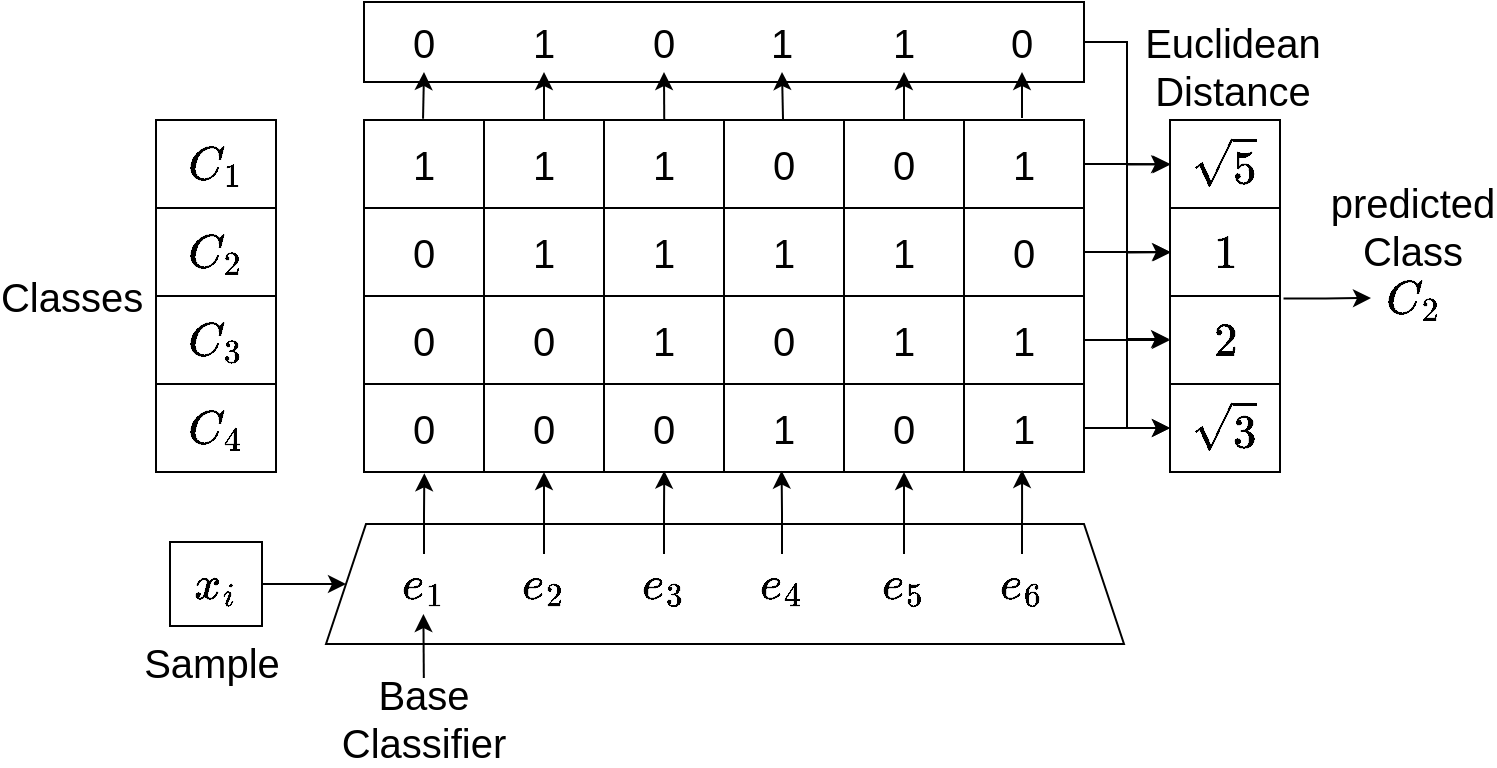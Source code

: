 <mxfile version="24.4.13" type="github" pages="4">
  <diagram name="第 1 页" id="qbhL4TjPJ0k_jzAD57X2">
    <mxGraphModel dx="731" dy="661" grid="0" gridSize="10" guides="1" tooltips="1" connect="1" arrows="1" fold="1" page="0" pageScale="1" pageWidth="2339" pageHeight="3300" math="1" shadow="0">
      <root>
        <mxCell id="0" />
        <mxCell id="1" parent="0" />
        <mxCell id="WQWKy0i_2Ee1M4cCrUGG-1" value="" style="shape=table;startSize=0;container=1;collapsible=0;childLayout=tableLayout;fontSize=20;" vertex="1" parent="1">
          <mxGeometry x="841" y="179" width="360" height="176" as="geometry" />
        </mxCell>
        <mxCell id="WQWKy0i_2Ee1M4cCrUGG-2" value="" style="shape=tableRow;horizontal=0;startSize=0;swimlaneHead=0;swimlaneBody=0;strokeColor=inherit;top=0;left=0;bottom=0;right=0;collapsible=0;dropTarget=0;fillColor=none;points=[[0,0.5],[1,0.5]];portConstraint=eastwest;fontSize=20;" vertex="1" parent="WQWKy0i_2Ee1M4cCrUGG-1">
          <mxGeometry width="360" height="44" as="geometry" />
        </mxCell>
        <mxCell id="WQWKy0i_2Ee1M4cCrUGG-3" value="1" style="shape=partialRectangle;html=1;whiteSpace=wrap;connectable=0;strokeColor=inherit;overflow=hidden;fillColor=none;top=0;left=0;bottom=0;right=0;pointerEvents=1;fontSize=20;" vertex="1" parent="WQWKy0i_2Ee1M4cCrUGG-2">
          <mxGeometry width="60" height="44" as="geometry">
            <mxRectangle width="60" height="44" as="alternateBounds" />
          </mxGeometry>
        </mxCell>
        <mxCell id="WQWKy0i_2Ee1M4cCrUGG-4" value="1" style="shape=partialRectangle;html=1;whiteSpace=wrap;connectable=0;strokeColor=inherit;overflow=hidden;fillColor=none;top=0;left=0;bottom=0;right=0;pointerEvents=1;fontSize=20;" vertex="1" parent="WQWKy0i_2Ee1M4cCrUGG-2">
          <mxGeometry x="60" width="60" height="44" as="geometry">
            <mxRectangle width="60" height="44" as="alternateBounds" />
          </mxGeometry>
        </mxCell>
        <mxCell id="WQWKy0i_2Ee1M4cCrUGG-5" value="1" style="shape=partialRectangle;html=1;whiteSpace=wrap;connectable=0;strokeColor=inherit;overflow=hidden;fillColor=none;top=0;left=0;bottom=0;right=0;pointerEvents=1;fontSize=20;" vertex="1" parent="WQWKy0i_2Ee1M4cCrUGG-2">
          <mxGeometry x="120" width="60" height="44" as="geometry">
            <mxRectangle width="60" height="44" as="alternateBounds" />
          </mxGeometry>
        </mxCell>
        <mxCell id="WQWKy0i_2Ee1M4cCrUGG-6" value="0" style="shape=partialRectangle;html=1;whiteSpace=wrap;connectable=0;strokeColor=inherit;overflow=hidden;fillColor=none;top=0;left=0;bottom=0;right=0;pointerEvents=1;fontSize=20;" vertex="1" parent="WQWKy0i_2Ee1M4cCrUGG-2">
          <mxGeometry x="180" width="60" height="44" as="geometry">
            <mxRectangle width="60" height="44" as="alternateBounds" />
          </mxGeometry>
        </mxCell>
        <mxCell id="WQWKy0i_2Ee1M4cCrUGG-7" value="0" style="shape=partialRectangle;html=1;whiteSpace=wrap;connectable=0;strokeColor=inherit;overflow=hidden;fillColor=none;top=0;left=0;bottom=0;right=0;pointerEvents=1;fontSize=20;" vertex="1" parent="WQWKy0i_2Ee1M4cCrUGG-2">
          <mxGeometry x="240" width="60" height="44" as="geometry">
            <mxRectangle width="60" height="44" as="alternateBounds" />
          </mxGeometry>
        </mxCell>
        <mxCell id="WQWKy0i_2Ee1M4cCrUGG-8" value="1" style="shape=partialRectangle;html=1;whiteSpace=wrap;connectable=0;strokeColor=inherit;overflow=hidden;fillColor=none;top=0;left=0;bottom=0;right=0;pointerEvents=1;fontSize=20;" vertex="1" parent="WQWKy0i_2Ee1M4cCrUGG-2">
          <mxGeometry x="300" width="60" height="44" as="geometry">
            <mxRectangle width="60" height="44" as="alternateBounds" />
          </mxGeometry>
        </mxCell>
        <mxCell id="WQWKy0i_2Ee1M4cCrUGG-9" value="" style="shape=tableRow;horizontal=0;startSize=0;swimlaneHead=0;swimlaneBody=0;strokeColor=inherit;top=0;left=0;bottom=0;right=0;collapsible=0;dropTarget=0;fillColor=none;points=[[0,0.5],[1,0.5]];portConstraint=eastwest;fontSize=20;" vertex="1" parent="WQWKy0i_2Ee1M4cCrUGG-1">
          <mxGeometry y="44" width="360" height="44" as="geometry" />
        </mxCell>
        <mxCell id="WQWKy0i_2Ee1M4cCrUGG-10" value="0" style="shape=partialRectangle;html=1;whiteSpace=wrap;connectable=0;strokeColor=inherit;overflow=hidden;fillColor=none;top=0;left=0;bottom=0;right=0;pointerEvents=1;fontSize=20;" vertex="1" parent="WQWKy0i_2Ee1M4cCrUGG-9">
          <mxGeometry width="60" height="44" as="geometry">
            <mxRectangle width="60" height="44" as="alternateBounds" />
          </mxGeometry>
        </mxCell>
        <mxCell id="WQWKy0i_2Ee1M4cCrUGG-11" value="1" style="shape=partialRectangle;html=1;whiteSpace=wrap;connectable=0;strokeColor=inherit;overflow=hidden;fillColor=none;top=0;left=0;bottom=0;right=0;pointerEvents=1;fontSize=20;" vertex="1" parent="WQWKy0i_2Ee1M4cCrUGG-9">
          <mxGeometry x="60" width="60" height="44" as="geometry">
            <mxRectangle width="60" height="44" as="alternateBounds" />
          </mxGeometry>
        </mxCell>
        <mxCell id="WQWKy0i_2Ee1M4cCrUGG-12" value="1" style="shape=partialRectangle;html=1;whiteSpace=wrap;connectable=0;strokeColor=inherit;overflow=hidden;fillColor=none;top=0;left=0;bottom=0;right=0;pointerEvents=1;fontSize=20;" vertex="1" parent="WQWKy0i_2Ee1M4cCrUGG-9">
          <mxGeometry x="120" width="60" height="44" as="geometry">
            <mxRectangle width="60" height="44" as="alternateBounds" />
          </mxGeometry>
        </mxCell>
        <mxCell id="WQWKy0i_2Ee1M4cCrUGG-13" value="1" style="shape=partialRectangle;html=1;whiteSpace=wrap;connectable=0;strokeColor=inherit;overflow=hidden;fillColor=none;top=0;left=0;bottom=0;right=0;pointerEvents=1;fontSize=20;" vertex="1" parent="WQWKy0i_2Ee1M4cCrUGG-9">
          <mxGeometry x="180" width="60" height="44" as="geometry">
            <mxRectangle width="60" height="44" as="alternateBounds" />
          </mxGeometry>
        </mxCell>
        <mxCell id="WQWKy0i_2Ee1M4cCrUGG-14" value="1" style="shape=partialRectangle;html=1;whiteSpace=wrap;connectable=0;strokeColor=inherit;overflow=hidden;fillColor=none;top=0;left=0;bottom=0;right=0;pointerEvents=1;fontSize=20;" vertex="1" parent="WQWKy0i_2Ee1M4cCrUGG-9">
          <mxGeometry x="240" width="60" height="44" as="geometry">
            <mxRectangle width="60" height="44" as="alternateBounds" />
          </mxGeometry>
        </mxCell>
        <mxCell id="WQWKy0i_2Ee1M4cCrUGG-15" value="0" style="shape=partialRectangle;html=1;whiteSpace=wrap;connectable=0;strokeColor=inherit;overflow=hidden;fillColor=none;top=0;left=0;bottom=0;right=0;pointerEvents=1;fontSize=20;" vertex="1" parent="WQWKy0i_2Ee1M4cCrUGG-9">
          <mxGeometry x="300" width="60" height="44" as="geometry">
            <mxRectangle width="60" height="44" as="alternateBounds" />
          </mxGeometry>
        </mxCell>
        <mxCell id="WQWKy0i_2Ee1M4cCrUGG-16" value="" style="shape=tableRow;horizontal=0;startSize=0;swimlaneHead=0;swimlaneBody=0;strokeColor=inherit;top=0;left=0;bottom=0;right=0;collapsible=0;dropTarget=0;fillColor=none;points=[[0,0.5],[1,0.5]];portConstraint=eastwest;fontSize=20;" vertex="1" parent="WQWKy0i_2Ee1M4cCrUGG-1">
          <mxGeometry y="88" width="360" height="44" as="geometry" />
        </mxCell>
        <mxCell id="WQWKy0i_2Ee1M4cCrUGG-17" value="0" style="shape=partialRectangle;html=1;whiteSpace=wrap;connectable=0;strokeColor=inherit;overflow=hidden;fillColor=none;top=0;left=0;bottom=0;right=0;pointerEvents=1;fontSize=20;" vertex="1" parent="WQWKy0i_2Ee1M4cCrUGG-16">
          <mxGeometry width="60" height="44" as="geometry">
            <mxRectangle width="60" height="44" as="alternateBounds" />
          </mxGeometry>
        </mxCell>
        <mxCell id="WQWKy0i_2Ee1M4cCrUGG-18" value="0" style="shape=partialRectangle;html=1;whiteSpace=wrap;connectable=0;strokeColor=inherit;overflow=hidden;fillColor=none;top=0;left=0;bottom=0;right=0;pointerEvents=1;fontSize=20;" vertex="1" parent="WQWKy0i_2Ee1M4cCrUGG-16">
          <mxGeometry x="60" width="60" height="44" as="geometry">
            <mxRectangle width="60" height="44" as="alternateBounds" />
          </mxGeometry>
        </mxCell>
        <mxCell id="WQWKy0i_2Ee1M4cCrUGG-19" value="1" style="shape=partialRectangle;html=1;whiteSpace=wrap;connectable=0;strokeColor=inherit;overflow=hidden;fillColor=none;top=0;left=0;bottom=0;right=0;pointerEvents=1;fontSize=20;" vertex="1" parent="WQWKy0i_2Ee1M4cCrUGG-16">
          <mxGeometry x="120" width="60" height="44" as="geometry">
            <mxRectangle width="60" height="44" as="alternateBounds" />
          </mxGeometry>
        </mxCell>
        <mxCell id="WQWKy0i_2Ee1M4cCrUGG-20" value="0" style="shape=partialRectangle;html=1;whiteSpace=wrap;connectable=0;strokeColor=inherit;overflow=hidden;fillColor=none;top=0;left=0;bottom=0;right=0;pointerEvents=1;fontSize=20;" vertex="1" parent="WQWKy0i_2Ee1M4cCrUGG-16">
          <mxGeometry x="180" width="60" height="44" as="geometry">
            <mxRectangle width="60" height="44" as="alternateBounds" />
          </mxGeometry>
        </mxCell>
        <mxCell id="WQWKy0i_2Ee1M4cCrUGG-21" value="1" style="shape=partialRectangle;html=1;whiteSpace=wrap;connectable=0;strokeColor=inherit;overflow=hidden;fillColor=none;top=0;left=0;bottom=0;right=0;pointerEvents=1;fontSize=20;" vertex="1" parent="WQWKy0i_2Ee1M4cCrUGG-16">
          <mxGeometry x="240" width="60" height="44" as="geometry">
            <mxRectangle width="60" height="44" as="alternateBounds" />
          </mxGeometry>
        </mxCell>
        <mxCell id="WQWKy0i_2Ee1M4cCrUGG-22" value="1" style="shape=partialRectangle;html=1;whiteSpace=wrap;connectable=0;strokeColor=inherit;overflow=hidden;fillColor=none;top=0;left=0;bottom=0;right=0;pointerEvents=1;fontSize=20;" vertex="1" parent="WQWKy0i_2Ee1M4cCrUGG-16">
          <mxGeometry x="300" width="60" height="44" as="geometry">
            <mxRectangle width="60" height="44" as="alternateBounds" />
          </mxGeometry>
        </mxCell>
        <mxCell id="WQWKy0i_2Ee1M4cCrUGG-23" style="shape=tableRow;horizontal=0;startSize=0;swimlaneHead=0;swimlaneBody=0;strokeColor=inherit;top=0;left=0;bottom=0;right=0;collapsible=0;dropTarget=0;fillColor=none;points=[[0,0.5],[1,0.5]];portConstraint=eastwest;fontSize=20;" vertex="1" parent="WQWKy0i_2Ee1M4cCrUGG-1">
          <mxGeometry y="132" width="360" height="44" as="geometry" />
        </mxCell>
        <mxCell id="WQWKy0i_2Ee1M4cCrUGG-24" value="0" style="shape=partialRectangle;html=1;whiteSpace=wrap;connectable=0;strokeColor=inherit;overflow=hidden;fillColor=none;top=0;left=0;bottom=0;right=0;pointerEvents=1;fontSize=20;" vertex="1" parent="WQWKy0i_2Ee1M4cCrUGG-23">
          <mxGeometry width="60" height="44" as="geometry">
            <mxRectangle width="60" height="44" as="alternateBounds" />
          </mxGeometry>
        </mxCell>
        <mxCell id="WQWKy0i_2Ee1M4cCrUGG-25" value="0" style="shape=partialRectangle;html=1;whiteSpace=wrap;connectable=0;strokeColor=inherit;overflow=hidden;fillColor=none;top=0;left=0;bottom=0;right=0;pointerEvents=1;fontSize=20;" vertex="1" parent="WQWKy0i_2Ee1M4cCrUGG-23">
          <mxGeometry x="60" width="60" height="44" as="geometry">
            <mxRectangle width="60" height="44" as="alternateBounds" />
          </mxGeometry>
        </mxCell>
        <mxCell id="WQWKy0i_2Ee1M4cCrUGG-26" value="0" style="shape=partialRectangle;html=1;whiteSpace=wrap;connectable=0;strokeColor=inherit;overflow=hidden;fillColor=none;top=0;left=0;bottom=0;right=0;pointerEvents=1;fontSize=20;" vertex="1" parent="WQWKy0i_2Ee1M4cCrUGG-23">
          <mxGeometry x="120" width="60" height="44" as="geometry">
            <mxRectangle width="60" height="44" as="alternateBounds" />
          </mxGeometry>
        </mxCell>
        <mxCell id="WQWKy0i_2Ee1M4cCrUGG-27" value="1" style="shape=partialRectangle;html=1;whiteSpace=wrap;connectable=0;strokeColor=inherit;overflow=hidden;fillColor=none;top=0;left=0;bottom=0;right=0;pointerEvents=1;fontSize=20;" vertex="1" parent="WQWKy0i_2Ee1M4cCrUGG-23">
          <mxGeometry x="180" width="60" height="44" as="geometry">
            <mxRectangle width="60" height="44" as="alternateBounds" />
          </mxGeometry>
        </mxCell>
        <mxCell id="WQWKy0i_2Ee1M4cCrUGG-28" value="0" style="shape=partialRectangle;html=1;whiteSpace=wrap;connectable=0;strokeColor=inherit;overflow=hidden;fillColor=none;top=0;left=0;bottom=0;right=0;pointerEvents=1;fontSize=20;" vertex="1" parent="WQWKy0i_2Ee1M4cCrUGG-23">
          <mxGeometry x="240" width="60" height="44" as="geometry">
            <mxRectangle width="60" height="44" as="alternateBounds" />
          </mxGeometry>
        </mxCell>
        <mxCell id="WQWKy0i_2Ee1M4cCrUGG-29" value="1" style="shape=partialRectangle;html=1;whiteSpace=wrap;connectable=0;strokeColor=inherit;overflow=hidden;fillColor=none;top=0;left=0;bottom=0;right=0;pointerEvents=1;fontSize=20;" vertex="1" parent="WQWKy0i_2Ee1M4cCrUGG-23">
          <mxGeometry x="300" width="60" height="44" as="geometry">
            <mxRectangle width="60" height="44" as="alternateBounds" />
          </mxGeometry>
        </mxCell>
        <mxCell id="WQWKy0i_2Ee1M4cCrUGG-30" value="" style="shape=table;startSize=0;container=1;collapsible=0;childLayout=tableLayout;fontSize=20;" vertex="1" parent="1">
          <mxGeometry x="737" y="179" width="60" height="176" as="geometry" />
        </mxCell>
        <mxCell id="WQWKy0i_2Ee1M4cCrUGG-31" value="" style="shape=tableRow;horizontal=0;startSize=0;swimlaneHead=0;swimlaneBody=0;strokeColor=inherit;top=0;left=0;bottom=0;right=0;collapsible=0;dropTarget=0;fillColor=none;points=[[0,0.5],[1,0.5]];portConstraint=eastwest;fontSize=20;" vertex="1" parent="WQWKy0i_2Ee1M4cCrUGG-30">
          <mxGeometry width="60" height="44" as="geometry" />
        </mxCell>
        <mxCell id="WQWKy0i_2Ee1M4cCrUGG-32" value="`C_1`" style="shape=partialRectangle;html=1;whiteSpace=wrap;connectable=0;strokeColor=inherit;overflow=hidden;fillColor=none;top=0;left=0;bottom=0;right=0;pointerEvents=1;fontSize=20;" vertex="1" parent="WQWKy0i_2Ee1M4cCrUGG-31">
          <mxGeometry width="60" height="44" as="geometry">
            <mxRectangle width="60" height="44" as="alternateBounds" />
          </mxGeometry>
        </mxCell>
        <mxCell id="WQWKy0i_2Ee1M4cCrUGG-33" value="" style="shape=tableRow;horizontal=0;startSize=0;swimlaneHead=0;swimlaneBody=0;strokeColor=inherit;top=0;left=0;bottom=0;right=0;collapsible=0;dropTarget=0;fillColor=none;points=[[0,0.5],[1,0.5]];portConstraint=eastwest;fontSize=20;" vertex="1" parent="WQWKy0i_2Ee1M4cCrUGG-30">
          <mxGeometry y="44" width="60" height="44" as="geometry" />
        </mxCell>
        <mxCell id="WQWKy0i_2Ee1M4cCrUGG-34" value="`C_2`" style="shape=partialRectangle;html=1;whiteSpace=wrap;connectable=0;strokeColor=inherit;overflow=hidden;fillColor=none;top=0;left=0;bottom=0;right=0;pointerEvents=1;fontSize=20;" vertex="1" parent="WQWKy0i_2Ee1M4cCrUGG-33">
          <mxGeometry width="60" height="44" as="geometry">
            <mxRectangle width="60" height="44" as="alternateBounds" />
          </mxGeometry>
        </mxCell>
        <mxCell id="WQWKy0i_2Ee1M4cCrUGG-35" style="shape=tableRow;horizontal=0;startSize=0;swimlaneHead=0;swimlaneBody=0;strokeColor=inherit;top=0;left=0;bottom=0;right=0;collapsible=0;dropTarget=0;fillColor=none;points=[[0,0.5],[1,0.5]];portConstraint=eastwest;fontSize=20;" vertex="1" parent="WQWKy0i_2Ee1M4cCrUGG-30">
          <mxGeometry y="88" width="60" height="44" as="geometry" />
        </mxCell>
        <mxCell id="WQWKy0i_2Ee1M4cCrUGG-36" value="`C_3`" style="shape=partialRectangle;html=1;whiteSpace=wrap;connectable=0;strokeColor=inherit;overflow=hidden;fillColor=none;top=0;left=0;bottom=0;right=0;pointerEvents=1;fontSize=20;" vertex="1" parent="WQWKy0i_2Ee1M4cCrUGG-35">
          <mxGeometry width="60" height="44" as="geometry">
            <mxRectangle width="60" height="44" as="alternateBounds" />
          </mxGeometry>
        </mxCell>
        <mxCell id="WQWKy0i_2Ee1M4cCrUGG-37" style="shape=tableRow;horizontal=0;startSize=0;swimlaneHead=0;swimlaneBody=0;strokeColor=inherit;top=0;left=0;bottom=0;right=0;collapsible=0;dropTarget=0;fillColor=none;points=[[0,0.5],[1,0.5]];portConstraint=eastwest;fontSize=20;" vertex="1" parent="WQWKy0i_2Ee1M4cCrUGG-30">
          <mxGeometry y="132" width="60" height="44" as="geometry" />
        </mxCell>
        <mxCell id="WQWKy0i_2Ee1M4cCrUGG-38" value="`C_4`" style="shape=partialRectangle;html=1;whiteSpace=wrap;connectable=0;strokeColor=inherit;overflow=hidden;fillColor=none;top=0;left=0;bottom=0;right=0;pointerEvents=1;fontSize=20;" vertex="1" parent="WQWKy0i_2Ee1M4cCrUGG-37">
          <mxGeometry width="60" height="44" as="geometry">
            <mxRectangle width="60" height="44" as="alternateBounds" />
          </mxGeometry>
        </mxCell>
        <mxCell id="WQWKy0i_2Ee1M4cCrUGG-39" value="&lt;font style=&quot;font-size: 20px;&quot;&gt;Classes&lt;/font&gt;" style="text;html=1;strokeColor=none;fillColor=none;align=center;verticalAlign=middle;whiteSpace=wrap;rounded=0;rotation=0;fontSize=20;" vertex="1" parent="1">
          <mxGeometry x="665" y="252" width="60" height="30" as="geometry" />
        </mxCell>
        <mxCell id="WQWKy0i_2Ee1M4cCrUGG-40" style="edgeStyle=orthogonalEdgeStyle;rounded=0;orthogonalLoop=1;jettySize=auto;html=1;exitX=1;exitY=0.5;exitDx=0;exitDy=0;entryX=0;entryY=0.5;entryDx=0;entryDy=0;fontSize=20;" edge="1" parent="1" source="WQWKy0i_2Ee1M4cCrUGG-41" target="WQWKy0i_2Ee1M4cCrUGG-42">
          <mxGeometry relative="1" as="geometry" />
        </mxCell>
        <mxCell id="WQWKy0i_2Ee1M4cCrUGG-41" value="&lt;font style=&quot;font-size: 20px;&quot;&gt;`x_i`&lt;/font&gt;" style="rounded=0;whiteSpace=wrap;html=1;fontSize=20;" vertex="1" parent="1">
          <mxGeometry x="744" y="390" width="46" height="42" as="geometry" />
        </mxCell>
        <mxCell id="WQWKy0i_2Ee1M4cCrUGG-42" value="" style="shape=trapezoid;perimeter=trapezoidPerimeter;whiteSpace=wrap;html=1;fixedSize=1;fontSize=20;" vertex="1" parent="1">
          <mxGeometry x="822" y="381" width="399" height="60" as="geometry" />
        </mxCell>
        <mxCell id="WQWKy0i_2Ee1M4cCrUGG-43" value="&lt;font style=&quot;font-size: 20px;&quot;&gt;`e_1`&lt;/font&gt;" style="text;html=1;strokeColor=none;fillColor=none;align=center;verticalAlign=middle;whiteSpace=wrap;rounded=0;fontSize=20;" vertex="1" parent="1">
          <mxGeometry x="855" y="396" width="32" height="30" as="geometry" />
        </mxCell>
        <mxCell id="WQWKy0i_2Ee1M4cCrUGG-44" style="edgeStyle=orthogonalEdgeStyle;rounded=0;orthogonalLoop=1;jettySize=auto;html=1;exitX=0.5;exitY=0;exitDx=0;exitDy=0;entryX=0.25;entryY=1;entryDx=0;entryDy=0;fontSize=20;" edge="1" parent="1" source="WQWKy0i_2Ee1M4cCrUGG-45" target="WQWKy0i_2Ee1M4cCrUGG-1">
          <mxGeometry relative="1" as="geometry" />
        </mxCell>
        <mxCell id="WQWKy0i_2Ee1M4cCrUGG-45" value="&lt;font style=&quot;font-size: 20px;&quot;&gt;`e_2`&lt;/font&gt;" style="text;html=1;strokeColor=none;fillColor=none;align=center;verticalAlign=middle;whiteSpace=wrap;rounded=0;fontSize=20;" vertex="1" parent="1">
          <mxGeometry x="915" y="396" width="32" height="30" as="geometry" />
        </mxCell>
        <mxCell id="WQWKy0i_2Ee1M4cCrUGG-46" value="&lt;font style=&quot;font-size: 20px;&quot;&gt;`e_3`&lt;/font&gt;" style="text;html=1;strokeColor=none;fillColor=none;align=center;verticalAlign=middle;whiteSpace=wrap;rounded=0;fontSize=20;" vertex="1" parent="1">
          <mxGeometry x="975" y="396" width="32" height="30" as="geometry" />
        </mxCell>
        <mxCell id="WQWKy0i_2Ee1M4cCrUGG-47" value="&lt;font style=&quot;font-size: 20px;&quot;&gt;`e_4`&lt;/font&gt;" style="text;html=1;strokeColor=none;fillColor=none;align=center;verticalAlign=middle;whiteSpace=wrap;rounded=0;fontSize=20;" vertex="1" parent="1">
          <mxGeometry x="1034" y="396" width="32" height="30" as="geometry" />
        </mxCell>
        <mxCell id="WQWKy0i_2Ee1M4cCrUGG-48" style="edgeStyle=orthogonalEdgeStyle;rounded=0;orthogonalLoop=1;jettySize=auto;html=1;exitX=0.5;exitY=0;exitDx=0;exitDy=0;entryX=0.75;entryY=1;entryDx=0;entryDy=0;fontSize=20;" edge="1" parent="1" source="WQWKy0i_2Ee1M4cCrUGG-49" target="WQWKy0i_2Ee1M4cCrUGG-1">
          <mxGeometry relative="1" as="geometry" />
        </mxCell>
        <mxCell id="WQWKy0i_2Ee1M4cCrUGG-49" value="&lt;font style=&quot;font-size: 20px;&quot;&gt;`e_5`&lt;/font&gt;" style="text;html=1;strokeColor=none;fillColor=none;align=center;verticalAlign=middle;whiteSpace=wrap;rounded=0;fontSize=20;" vertex="1" parent="1">
          <mxGeometry x="1095" y="396" width="32" height="30" as="geometry" />
        </mxCell>
        <mxCell id="WQWKy0i_2Ee1M4cCrUGG-50" value="&lt;font style=&quot;font-size: 20px;&quot;&gt;`e_6`&lt;/font&gt;" style="text;html=1;strokeColor=none;fillColor=none;align=center;verticalAlign=middle;whiteSpace=wrap;rounded=0;fontSize=20;" vertex="1" parent="1">
          <mxGeometry x="1154" y="396" width="32" height="30" as="geometry" />
        </mxCell>
        <mxCell id="WQWKy0i_2Ee1M4cCrUGG-51" style="edgeStyle=orthogonalEdgeStyle;rounded=0;orthogonalLoop=1;jettySize=auto;html=1;exitX=0.5;exitY=0;exitDx=0;exitDy=0;entryX=0.081;entryY=1.015;entryDx=0;entryDy=0;entryPerimeter=0;fontSize=20;" edge="1" parent="1" source="WQWKy0i_2Ee1M4cCrUGG-43">
          <mxGeometry relative="1" as="geometry">
            <mxPoint x="871.16" y="355.66" as="targetPoint" />
          </mxGeometry>
        </mxCell>
        <mxCell id="WQWKy0i_2Ee1M4cCrUGG-52" style="edgeStyle=orthogonalEdgeStyle;rounded=0;orthogonalLoop=1;jettySize=auto;html=1;exitX=0.5;exitY=0;exitDx=0;exitDy=0;entryX=0.417;entryY=0.985;entryDx=0;entryDy=0;entryPerimeter=0;fontSize=20;" edge="1" parent="1" source="WQWKy0i_2Ee1M4cCrUGG-46" target="WQWKy0i_2Ee1M4cCrUGG-23">
          <mxGeometry relative="1" as="geometry" />
        </mxCell>
        <mxCell id="WQWKy0i_2Ee1M4cCrUGG-53" style="edgeStyle=orthogonalEdgeStyle;rounded=0;orthogonalLoop=1;jettySize=auto;html=1;exitX=0.5;exitY=0;exitDx=0;exitDy=0;entryX=0.58;entryY=0.985;entryDx=0;entryDy=0;entryPerimeter=0;fontSize=20;" edge="1" parent="1" source="WQWKy0i_2Ee1M4cCrUGG-47" target="WQWKy0i_2Ee1M4cCrUGG-23">
          <mxGeometry relative="1" as="geometry" />
        </mxCell>
        <mxCell id="WQWKy0i_2Ee1M4cCrUGG-54" style="edgeStyle=orthogonalEdgeStyle;rounded=0;orthogonalLoop=1;jettySize=auto;html=1;exitX=0.5;exitY=0;exitDx=0;exitDy=0;entryX=0.914;entryY=0.977;entryDx=0;entryDy=0;entryPerimeter=0;fontSize=20;" edge="1" parent="1" source="WQWKy0i_2Ee1M4cCrUGG-50" target="WQWKy0i_2Ee1M4cCrUGG-23">
          <mxGeometry relative="1" as="geometry" />
        </mxCell>
        <mxCell id="WQWKy0i_2Ee1M4cCrUGG-55" style="edgeStyle=orthogonalEdgeStyle;rounded=0;orthogonalLoop=1;jettySize=auto;html=1;exitX=1;exitY=0.5;exitDx=0;exitDy=0;entryX=0;entryY=0.5;entryDx=0;entryDy=0;fontSize=20;" edge="1" parent="1" source="WQWKy0i_2Ee1M4cCrUGG-56" target="WQWKy0i_2Ee1M4cCrUGG-76">
          <mxGeometry relative="1" as="geometry" />
        </mxCell>
        <mxCell id="WQWKy0i_2Ee1M4cCrUGG-56" value="" style="rounded=0;whiteSpace=wrap;html=1;fontSize=20;" vertex="1" parent="1">
          <mxGeometry x="841" y="120" width="360" height="40" as="geometry" />
        </mxCell>
        <mxCell id="WQWKy0i_2Ee1M4cCrUGG-57" value="&lt;span style=&quot;font-size: 20px;&quot;&gt;0&lt;/span&gt;" style="text;html=1;strokeColor=none;fillColor=none;align=center;verticalAlign=middle;whiteSpace=wrap;rounded=0;fontSize=20;" vertex="1" parent="1">
          <mxGeometry x="855" y="125" width="32" height="30" as="geometry" />
        </mxCell>
        <mxCell id="WQWKy0i_2Ee1M4cCrUGG-58" style="edgeStyle=orthogonalEdgeStyle;rounded=0;orthogonalLoop=1;jettySize=auto;html=1;exitX=0.25;exitY=0;exitDx=0;exitDy=0;entryX=0.5;entryY=1;entryDx=0;entryDy=0;fontSize=20;" edge="1" parent="1" source="WQWKy0i_2Ee1M4cCrUGG-1" target="WQWKy0i_2Ee1M4cCrUGG-59">
          <mxGeometry relative="1" as="geometry" />
        </mxCell>
        <mxCell id="WQWKy0i_2Ee1M4cCrUGG-59" value="&lt;span style=&quot;font-size: 20px;&quot;&gt;1&lt;/span&gt;" style="text;html=1;strokeColor=none;fillColor=none;align=center;verticalAlign=middle;whiteSpace=wrap;rounded=0;fontSize=20;" vertex="1" parent="1">
          <mxGeometry x="915" y="125" width="32" height="30" as="geometry" />
        </mxCell>
        <mxCell id="WQWKy0i_2Ee1M4cCrUGG-60" value="&lt;span style=&quot;font-size: 20px;&quot;&gt;0&lt;/span&gt;" style="text;html=1;strokeColor=none;fillColor=none;align=center;verticalAlign=middle;whiteSpace=wrap;rounded=0;fontSize=20;" vertex="1" parent="1">
          <mxGeometry x="975" y="125" width="32" height="30" as="geometry" />
        </mxCell>
        <mxCell id="WQWKy0i_2Ee1M4cCrUGG-61" value="&lt;span style=&quot;font-size: 20px;&quot;&gt;1&lt;/span&gt;" style="text;html=1;strokeColor=none;fillColor=none;align=center;verticalAlign=middle;whiteSpace=wrap;rounded=0;fontSize=20;" vertex="1" parent="1">
          <mxGeometry x="1034" y="125" width="32" height="30" as="geometry" />
        </mxCell>
        <mxCell id="WQWKy0i_2Ee1M4cCrUGG-62" style="edgeStyle=orthogonalEdgeStyle;rounded=0;orthogonalLoop=1;jettySize=auto;html=1;exitX=0.75;exitY=0;exitDx=0;exitDy=0;entryX=0.5;entryY=1;entryDx=0;entryDy=0;fontSize=20;" edge="1" parent="1" source="WQWKy0i_2Ee1M4cCrUGG-1" target="WQWKy0i_2Ee1M4cCrUGG-63">
          <mxGeometry relative="1" as="geometry" />
        </mxCell>
        <mxCell id="WQWKy0i_2Ee1M4cCrUGG-63" value="&lt;font style=&quot;font-size: 20px;&quot;&gt;1&lt;/font&gt;" style="text;html=1;strokeColor=none;fillColor=none;align=center;verticalAlign=middle;whiteSpace=wrap;rounded=0;fontSize=20;" vertex="1" parent="1">
          <mxGeometry x="1095" y="125" width="32" height="30" as="geometry" />
        </mxCell>
        <mxCell id="WQWKy0i_2Ee1M4cCrUGG-64" value="&lt;span style=&quot;font-size: 20px;&quot;&gt;0&lt;/span&gt;" style="text;html=1;strokeColor=none;fillColor=none;align=center;verticalAlign=middle;whiteSpace=wrap;rounded=0;fontSize=20;" vertex="1" parent="1">
          <mxGeometry x="1154" y="125" width="32" height="30" as="geometry" />
        </mxCell>
        <mxCell id="WQWKy0i_2Ee1M4cCrUGG-65" style="edgeStyle=orthogonalEdgeStyle;rounded=0;orthogonalLoop=1;jettySize=auto;html=1;exitX=0.582;exitY=-0.001;exitDx=0;exitDy=0;entryX=0.5;entryY=1;entryDx=0;entryDy=0;exitPerimeter=0;fontSize=20;" edge="1" parent="1" source="WQWKy0i_2Ee1M4cCrUGG-1" target="WQWKy0i_2Ee1M4cCrUGG-61">
          <mxGeometry relative="1" as="geometry" />
        </mxCell>
        <mxCell id="WQWKy0i_2Ee1M4cCrUGG-66" style="edgeStyle=orthogonalEdgeStyle;rounded=0;orthogonalLoop=1;jettySize=auto;html=1;exitX=0.5;exitY=1;exitDx=0;exitDy=0;entryX=0.5;entryY=1;entryDx=0;entryDy=0;fontSize=20;" edge="1" parent="1" target="WQWKy0i_2Ee1M4cCrUGG-64">
          <mxGeometry relative="1" as="geometry">
            <mxPoint x="1170" y="178" as="sourcePoint" />
          </mxGeometry>
        </mxCell>
        <mxCell id="WQWKy0i_2Ee1M4cCrUGG-67" style="edgeStyle=orthogonalEdgeStyle;rounded=0;orthogonalLoop=1;jettySize=auto;html=1;exitX=0.082;exitY=-0.015;exitDx=0;exitDy=0;entryX=0.5;entryY=1;entryDx=0;entryDy=0;exitPerimeter=0;fontSize=20;" edge="1" parent="1" source="WQWKy0i_2Ee1M4cCrUGG-2" target="WQWKy0i_2Ee1M4cCrUGG-57">
          <mxGeometry relative="1" as="geometry" />
        </mxCell>
        <mxCell id="WQWKy0i_2Ee1M4cCrUGG-68" style="edgeStyle=orthogonalEdgeStyle;rounded=0;orthogonalLoop=1;jettySize=auto;html=1;exitX=0.417;exitY=0;exitDx=0;exitDy=0;entryX=0.5;entryY=1;entryDx=0;entryDy=0;exitPerimeter=0;fontSize=20;" edge="1" parent="1" source="WQWKy0i_2Ee1M4cCrUGG-2" target="WQWKy0i_2Ee1M4cCrUGG-60">
          <mxGeometry relative="1" as="geometry" />
        </mxCell>
        <mxCell id="WQWKy0i_2Ee1M4cCrUGG-69" value="" style="shape=table;startSize=0;container=1;collapsible=0;childLayout=tableLayout;fontSize=20;" vertex="1" parent="1">
          <mxGeometry x="1244" y="179" width="55" height="176" as="geometry" />
        </mxCell>
        <mxCell id="WQWKy0i_2Ee1M4cCrUGG-70" value="" style="shape=tableRow;horizontal=0;startSize=0;swimlaneHead=0;swimlaneBody=0;strokeColor=inherit;top=0;left=0;bottom=0;right=0;collapsible=0;dropTarget=0;fillColor=none;points=[[0,0.5],[1,0.5]];portConstraint=eastwest;fontSize=20;" vertex="1" parent="WQWKy0i_2Ee1M4cCrUGG-69">
          <mxGeometry width="55" height="44" as="geometry" />
        </mxCell>
        <mxCell id="WQWKy0i_2Ee1M4cCrUGG-71" value="`\sqrt(5)`" style="shape=partialRectangle;html=1;whiteSpace=wrap;connectable=0;strokeColor=inherit;overflow=hidden;fillColor=none;top=0;left=0;bottom=0;right=0;pointerEvents=1;fontSize=20;" vertex="1" parent="WQWKy0i_2Ee1M4cCrUGG-70">
          <mxGeometry width="55" height="44" as="geometry">
            <mxRectangle width="55" height="44" as="alternateBounds" />
          </mxGeometry>
        </mxCell>
        <mxCell id="WQWKy0i_2Ee1M4cCrUGG-72" value="" style="shape=tableRow;horizontal=0;startSize=0;swimlaneHead=0;swimlaneBody=0;strokeColor=inherit;top=0;left=0;bottom=0;right=0;collapsible=0;dropTarget=0;fillColor=none;points=[[0,0.5],[1,0.5]];portConstraint=eastwest;fontSize=20;" vertex="1" parent="WQWKy0i_2Ee1M4cCrUGG-69">
          <mxGeometry y="44" width="55" height="44" as="geometry" />
        </mxCell>
        <mxCell id="WQWKy0i_2Ee1M4cCrUGG-73" value="`1`" style="shape=partialRectangle;html=1;whiteSpace=wrap;connectable=0;strokeColor=inherit;overflow=hidden;fillColor=none;top=0;left=0;bottom=0;right=0;pointerEvents=1;fontSize=20;" vertex="1" parent="WQWKy0i_2Ee1M4cCrUGG-72">
          <mxGeometry width="55" height="44" as="geometry">
            <mxRectangle width="55" height="44" as="alternateBounds" />
          </mxGeometry>
        </mxCell>
        <mxCell id="WQWKy0i_2Ee1M4cCrUGG-74" style="shape=tableRow;horizontal=0;startSize=0;swimlaneHead=0;swimlaneBody=0;strokeColor=inherit;top=0;left=0;bottom=0;right=0;collapsible=0;dropTarget=0;fillColor=none;points=[[0,0.5],[1,0.5]];portConstraint=eastwest;fontSize=20;" vertex="1" parent="WQWKy0i_2Ee1M4cCrUGG-69">
          <mxGeometry y="88" width="55" height="44" as="geometry" />
        </mxCell>
        <mxCell id="WQWKy0i_2Ee1M4cCrUGG-75" value="`2`" style="shape=partialRectangle;html=1;whiteSpace=wrap;connectable=0;strokeColor=inherit;overflow=hidden;fillColor=none;top=0;left=0;bottom=0;right=0;pointerEvents=1;fontSize=20;" vertex="1" parent="WQWKy0i_2Ee1M4cCrUGG-74">
          <mxGeometry width="55" height="44" as="geometry">
            <mxRectangle width="55" height="44" as="alternateBounds" />
          </mxGeometry>
        </mxCell>
        <mxCell id="WQWKy0i_2Ee1M4cCrUGG-76" style="shape=tableRow;horizontal=0;startSize=0;swimlaneHead=0;swimlaneBody=0;strokeColor=inherit;top=0;left=0;bottom=0;right=0;collapsible=0;dropTarget=0;fillColor=none;points=[[0,0.5],[1,0.5]];portConstraint=eastwest;fontSize=20;" vertex="1" parent="WQWKy0i_2Ee1M4cCrUGG-69">
          <mxGeometry y="132" width="55" height="44" as="geometry" />
        </mxCell>
        <mxCell id="WQWKy0i_2Ee1M4cCrUGG-77" value="`\sqrt(3)`" style="shape=partialRectangle;html=1;whiteSpace=wrap;connectable=0;strokeColor=inherit;overflow=hidden;fillColor=none;top=0;left=0;bottom=0;right=0;pointerEvents=1;fontSize=20;" vertex="1" parent="WQWKy0i_2Ee1M4cCrUGG-76">
          <mxGeometry width="55" height="44" as="geometry">
            <mxRectangle width="55" height="44" as="alternateBounds" />
          </mxGeometry>
        </mxCell>
        <mxCell id="WQWKy0i_2Ee1M4cCrUGG-78" style="edgeStyle=orthogonalEdgeStyle;rounded=0;orthogonalLoop=1;jettySize=auto;html=1;exitX=1;exitY=0.5;exitDx=0;exitDy=0;entryX=0.008;entryY=0.126;entryDx=0;entryDy=0;entryPerimeter=0;fontSize=20;" edge="1" parent="1" source="WQWKy0i_2Ee1M4cCrUGG-56" target="WQWKy0i_2Ee1M4cCrUGG-69">
          <mxGeometry relative="1" as="geometry" />
        </mxCell>
        <mxCell id="WQWKy0i_2Ee1M4cCrUGG-79" style="edgeStyle=orthogonalEdgeStyle;rounded=0;orthogonalLoop=1;jettySize=auto;html=1;exitX=1;exitY=0.5;exitDx=0;exitDy=0;entryX=-0.008;entryY=0.126;entryDx=0;entryDy=0;entryPerimeter=0;fontSize=20;" edge="1" parent="1" source="WQWKy0i_2Ee1M4cCrUGG-2" target="WQWKy0i_2Ee1M4cCrUGG-69">
          <mxGeometry relative="1" as="geometry" />
        </mxCell>
        <mxCell id="WQWKy0i_2Ee1M4cCrUGG-80" style="edgeStyle=orthogonalEdgeStyle;rounded=0;orthogonalLoop=1;jettySize=auto;html=1;exitX=1;exitY=0.5;exitDx=0;exitDy=0;entryX=0.009;entryY=0.376;entryDx=0;entryDy=0;entryPerimeter=0;fontSize=20;" edge="1" parent="1" source="WQWKy0i_2Ee1M4cCrUGG-56" target="WQWKy0i_2Ee1M4cCrUGG-69">
          <mxGeometry relative="1" as="geometry" />
        </mxCell>
        <mxCell id="WQWKy0i_2Ee1M4cCrUGG-81" style="edgeStyle=orthogonalEdgeStyle;rounded=0;orthogonalLoop=1;jettySize=auto;html=1;exitX=1;exitY=0.5;exitDx=0;exitDy=0;entryX=0;entryY=0.5;entryDx=0;entryDy=0;fontSize=20;" edge="1" parent="1" source="WQWKy0i_2Ee1M4cCrUGG-9" target="WQWKy0i_2Ee1M4cCrUGG-72">
          <mxGeometry relative="1" as="geometry" />
        </mxCell>
        <mxCell id="WQWKy0i_2Ee1M4cCrUGG-82" style="edgeStyle=orthogonalEdgeStyle;rounded=0;orthogonalLoop=1;jettySize=auto;html=1;exitX=1;exitY=0.5;exitDx=0;exitDy=0;entryX=0;entryY=0.5;entryDx=0;entryDy=0;fontSize=20;" edge="1" parent="1" source="WQWKy0i_2Ee1M4cCrUGG-16" target="WQWKy0i_2Ee1M4cCrUGG-74">
          <mxGeometry relative="1" as="geometry" />
        </mxCell>
        <mxCell id="WQWKy0i_2Ee1M4cCrUGG-83" style="edgeStyle=orthogonalEdgeStyle;rounded=0;orthogonalLoop=1;jettySize=auto;html=1;exitX=1;exitY=0.5;exitDx=0;exitDy=0;entryX=0;entryY=0.5;entryDx=0;entryDy=0;fontSize=20;" edge="1" parent="1" source="WQWKy0i_2Ee1M4cCrUGG-23" target="WQWKy0i_2Ee1M4cCrUGG-76">
          <mxGeometry relative="1" as="geometry" />
        </mxCell>
        <mxCell id="WQWKy0i_2Ee1M4cCrUGG-84" style="edgeStyle=orthogonalEdgeStyle;rounded=0;orthogonalLoop=1;jettySize=auto;html=1;exitX=1;exitY=0.5;exitDx=0;exitDy=0;entryX=-0.008;entryY=0.622;entryDx=0;entryDy=0;entryPerimeter=0;fontSize=20;" edge="1" parent="1" source="WQWKy0i_2Ee1M4cCrUGG-56" target="WQWKy0i_2Ee1M4cCrUGG-69">
          <mxGeometry relative="1" as="geometry" />
        </mxCell>
        <mxCell id="WQWKy0i_2Ee1M4cCrUGG-85" value="&lt;font style=&quot;font-size: 20px;&quot;&gt;Euclidean&lt;/font&gt;&lt;div style=&quot;font-size: 20px;&quot;&gt;&lt;font style=&quot;font-size: 20px;&quot;&gt;Distance&lt;/font&gt;&lt;/div&gt;" style="text;html=1;strokeColor=none;fillColor=none;align=center;verticalAlign=middle;whiteSpace=wrap;rounded=0;fontSize=20;" vertex="1" parent="1">
          <mxGeometry x="1241.25" y="137" width="68.5" height="30" as="geometry" />
        </mxCell>
        <mxCell id="WQWKy0i_2Ee1M4cCrUGG-86" value="&lt;font style=&quot;font-size: 20px;&quot;&gt;`C_2`&lt;/font&gt;" style="text;html=1;strokeColor=none;fillColor=none;align=center;verticalAlign=middle;whiteSpace=wrap;rounded=0;fontSize=20;" vertex="1" parent="1">
          <mxGeometry x="1344.5" y="253" width="42" height="30" as="geometry" />
        </mxCell>
        <mxCell id="WQWKy0i_2Ee1M4cCrUGG-87" style="edgeStyle=orthogonalEdgeStyle;rounded=0;orthogonalLoop=1;jettySize=auto;html=1;exitX=1.032;exitY=0.027;exitDx=0;exitDy=0;entryX=0;entryY=0.5;entryDx=0;entryDy=0;exitPerimeter=0;fontSize=20;" edge="1" parent="1" source="WQWKy0i_2Ee1M4cCrUGG-74" target="WQWKy0i_2Ee1M4cCrUGG-86">
          <mxGeometry relative="1" as="geometry">
            <mxPoint x="1324.0" y="267" as="sourcePoint" />
          </mxGeometry>
        </mxCell>
        <mxCell id="WQWKy0i_2Ee1M4cCrUGG-88" value="&lt;font style=&quot;font-size: 20px;&quot;&gt;Sample&lt;/font&gt;" style="text;html=1;strokeColor=none;fillColor=none;align=center;verticalAlign=middle;whiteSpace=wrap;rounded=0;rotation=0;fontSize=20;" vertex="1" parent="1">
          <mxGeometry x="735" y="435" width="60" height="30" as="geometry" />
        </mxCell>
        <mxCell id="WQWKy0i_2Ee1M4cCrUGG-89" value="&lt;font style=&quot;font-size: 20px;&quot;&gt;predicted&lt;/font&gt;&lt;div style=&quot;font-size: 20px;&quot;&gt;&lt;font style=&quot;font-size: 20px;&quot;&gt;Class&lt;/font&gt;&lt;/div&gt;" style="text;html=1;strokeColor=none;fillColor=none;align=center;verticalAlign=middle;whiteSpace=wrap;rounded=0;rotation=0;fontSize=20;" vertex="1" parent="1">
          <mxGeometry x="1326" y="217" width="79" height="30" as="geometry" />
        </mxCell>
        <mxCell id="WQWKy0i_2Ee1M4cCrUGG-91" value="&lt;font style=&quot;font-size: 20px;&quot;&gt;Base&lt;/font&gt;&lt;div style=&quot;font-size: 20px;&quot;&gt;&lt;font style=&quot;font-size: 20px;&quot;&gt;Classifier&lt;/font&gt;&lt;/div&gt;" style="text;html=1;strokeColor=none;fillColor=none;align=center;verticalAlign=middle;whiteSpace=wrap;rounded=0;rotation=0;fontSize=20;" vertex="1" parent="1">
          <mxGeometry x="841" y="463" width="60" height="30" as="geometry" />
        </mxCell>
        <mxCell id="WQWKy0i_2Ee1M4cCrUGG-95" style="edgeStyle=orthogonalEdgeStyle;rounded=0;orthogonalLoop=1;jettySize=auto;html=1;entryX=0.081;entryY=1.015;entryDx=0;entryDy=0;entryPerimeter=0;fontSize=20;" edge="1" parent="1">
          <mxGeometry relative="1" as="geometry">
            <mxPoint x="870.71" y="426.0" as="targetPoint" />
            <mxPoint x="870.91" y="458" as="sourcePoint" />
          </mxGeometry>
        </mxCell>
      </root>
    </mxGraphModel>
  </diagram>
  <diagram id="BNtc2WRnjmpcqEEBknev" name="第 2 页">
    <mxGraphModel dx="1765" dy="1198" grid="0" gridSize="10" guides="1" tooltips="1" connect="1" arrows="1" fold="1" page="0" pageScale="1" pageWidth="2339" pageHeight="3300" math="1" shadow="0">
      <root>
        <mxCell id="0" />
        <mxCell id="1" parent="0" />
        <mxCell id="Cj1JPOvOofRjtRiuOV3a-3" style="rounded=0;orthogonalLoop=1;jettySize=auto;html=1;exitX=0.5;exitY=1;exitDx=0;exitDy=0;endArrow=none;endFill=0;entryX=0.535;entryY=0.033;entryDx=0;entryDy=0;entryPerimeter=0;fontFamily=Times New Roman;" edge="1" parent="1" source="Cj1JPOvOofRjtRiuOV3a-7" target="Cj1JPOvOofRjtRiuOV3a-12">
          <mxGeometry relative="1" as="geometry">
            <mxPoint x="-123.5" y="64.5" as="targetPoint" />
          </mxGeometry>
        </mxCell>
        <mxCell id="Cj1JPOvOofRjtRiuOV3a-4" value="&lt;font style=&quot;font-size: 20px;&quot;&gt;Y&lt;/font&gt;" style="edgeLabel;html=1;align=center;verticalAlign=middle;resizable=0;points=[];fontFamily=Times New Roman;" vertex="1" connectable="0" parent="Cj1JPOvOofRjtRiuOV3a-3">
          <mxGeometry x="0.076" y="-2" relative="1" as="geometry">
            <mxPoint x="1" as="offset" />
          </mxGeometry>
        </mxCell>
        <mxCell id="Cj1JPOvOofRjtRiuOV3a-5" style="rounded=0;orthogonalLoop=1;jettySize=auto;html=1;exitX=0.5;exitY=1;exitDx=0;exitDy=0;endArrow=none;endFill=0;entryX=0.5;entryY=0;entryDx=0;entryDy=0;fontFamily=Times New Roman;" edge="1" parent="1" source="Cj1JPOvOofRjtRiuOV3a-7" target="Cj1JPOvOofRjtRiuOV3a-15">
          <mxGeometry relative="1" as="geometry">
            <mxPoint x="15" y="63" as="targetPoint" />
          </mxGeometry>
        </mxCell>
        <mxCell id="Cj1JPOvOofRjtRiuOV3a-6" value="&lt;font style=&quot;font-size: 20px;&quot;&gt;N&lt;/font&gt;" style="edgeLabel;html=1;align=center;verticalAlign=middle;resizable=0;points=[];fontFamily=Times New Roman;" vertex="1" connectable="0" parent="Cj1JPOvOofRjtRiuOV3a-5">
          <mxGeometry x="0.087" y="2" relative="1" as="geometry">
            <mxPoint as="offset" />
          </mxGeometry>
        </mxCell>
        <mxCell id="Cj1JPOvOofRjtRiuOV3a-7" value="&lt;font style=&quot;font-size: 20px;&quot;&gt;CT &amp;lt; 4&lt;/font&gt;" style="rounded=1;whiteSpace=wrap;html=1;fillColor=#f5f5f5;fontColor=#333333;strokeColor=#000000;fontFamily=Times New Roman;" vertex="1" parent="1">
          <mxGeometry x="-96" y="-28" width="86" height="45" as="geometry" />
        </mxCell>
        <mxCell id="Cj1JPOvOofRjtRiuOV3a-8" style="rounded=0;orthogonalLoop=1;jettySize=auto;html=1;exitX=0.5;exitY=1;exitDx=0;exitDy=0;endArrow=none;endFill=0;entryX=0.5;entryY=0;entryDx=0;entryDy=0;fontFamily=Times New Roman;" edge="1" parent="1" source="Cj1JPOvOofRjtRiuOV3a-12" target="Cj1JPOvOofRjtRiuOV3a-14">
          <mxGeometry relative="1" as="geometry">
            <mxPoint x="-180" y="151" as="targetPoint" />
          </mxGeometry>
        </mxCell>
        <mxCell id="Cj1JPOvOofRjtRiuOV3a-9" value="&lt;font style=&quot;font-size: 20px;&quot;&gt;Y&lt;/font&gt;" style="edgeLabel;html=1;align=center;verticalAlign=middle;resizable=0;points=[];fontFamily=Times New Roman;" vertex="1" connectable="0" parent="Cj1JPOvOofRjtRiuOV3a-8">
          <mxGeometry x="-0.093" y="1" relative="1" as="geometry">
            <mxPoint x="-2" y="1" as="offset" />
          </mxGeometry>
        </mxCell>
        <mxCell id="Cj1JPOvOofRjtRiuOV3a-10" style="rounded=0;orthogonalLoop=1;jettySize=auto;html=1;exitX=0.5;exitY=1;exitDx=0;exitDy=0;endArrow=none;endFill=0;entryX=0.5;entryY=0;entryDx=0;entryDy=0;fontFamily=Times New Roman;" edge="1" parent="1" source="Cj1JPOvOofRjtRiuOV3a-12" target="Cj1JPOvOofRjtRiuOV3a-13">
          <mxGeometry relative="1" as="geometry" />
        </mxCell>
        <mxCell id="Cj1JPOvOofRjtRiuOV3a-11" value="&lt;font style=&quot;font-size: 20px;&quot;&gt;N&lt;/font&gt;" style="edgeLabel;html=1;align=center;verticalAlign=middle;resizable=0;points=[];fontFamily=Times New Roman;" vertex="1" connectable="0" parent="Cj1JPOvOofRjtRiuOV3a-10">
          <mxGeometry x="0.118" relative="1" as="geometry">
            <mxPoint x="-2" y="-3" as="offset" />
          </mxGeometry>
        </mxCell>
        <mxCell id="Cj1JPOvOofRjtRiuOV3a-12" value="&lt;font style=&quot;font-size: 20px;&quot;&gt;CSH &amp;lt; 1&lt;/font&gt;" style="rounded=1;whiteSpace=wrap;html=1;fillColor=#f5f5f5;fontColor=#333333;strokeColor=#000000;fontFamily=Times New Roman;" vertex="1" parent="1">
          <mxGeometry x="-167" y="63" width="86" height="45" as="geometry" />
        </mxCell>
        <mxCell id="Cj1JPOvOofRjtRiuOV3a-13" value="&lt;font&gt;&lt;span style=&quot;font-size: 20px;&quot;&gt;M&lt;/span&gt;&lt;/font&gt;" style="ellipse;whiteSpace=wrap;html=1;fillColor=#d5e8d4;strokeColor=#000000;fontFamily=Times New Roman;" vertex="1" parent="1">
          <mxGeometry x="-105" y="151" width="73" height="51" as="geometry" />
        </mxCell>
        <mxCell id="Cj1JPOvOofRjtRiuOV3a-14" value="&lt;font style=&quot;font-size: 20px;&quot;&gt;B&lt;/font&gt;" style="ellipse;whiteSpace=wrap;html=1;fillColor=#d5e8d4;strokeColor=#000000;fontFamily=Times New Roman;" vertex="1" parent="1">
          <mxGeometry x="-216" y="151" width="73" height="51" as="geometry" />
        </mxCell>
        <mxCell id="Cj1JPOvOofRjtRiuOV3a-15" value="&lt;font&gt;&lt;span style=&quot;font-size: 20px;&quot;&gt;M&lt;/span&gt;&lt;/font&gt;" style="ellipse;whiteSpace=wrap;html=1;fillColor=#d5e8d4;strokeColor=#000000;fontFamily=Times New Roman;" vertex="1" parent="1">
          <mxGeometry x="-35" y="60" width="73" height="51" as="geometry" />
        </mxCell>
        <mxCell id="Cj1JPOvOofRjtRiuOV3a-16" style="rounded=0;orthogonalLoop=1;jettySize=auto;html=1;exitX=0.5;exitY=1;exitDx=0;exitDy=0;endArrow=none;endFill=0;entryX=0.5;entryY=0;entryDx=0;entryDy=0;fontFamily=Times New Roman;" edge="1" parent="1" source="Cj1JPOvOofRjtRiuOV3a-20" target="Cj1JPOvOofRjtRiuOV3a-21">
          <mxGeometry relative="1" as="geometry" />
        </mxCell>
        <mxCell id="Cj1JPOvOofRjtRiuOV3a-17" value="&lt;font style=&quot;font-size: 20px;&quot;&gt;Y&lt;/font&gt;" style="edgeLabel;html=1;align=center;verticalAlign=middle;resizable=0;points=[];fontFamily=Times New Roman;" vertex="1" connectable="0" parent="Cj1JPOvOofRjtRiuOV3a-16">
          <mxGeometry x="0.076" y="-2" relative="1" as="geometry">
            <mxPoint x="1" as="offset" />
          </mxGeometry>
        </mxCell>
        <mxCell id="Cj1JPOvOofRjtRiuOV3a-18" style="rounded=0;orthogonalLoop=1;jettySize=auto;html=1;exitX=0.5;exitY=1;exitDx=0;exitDy=0;endArrow=none;endFill=0;entryX=0.5;entryY=0;entryDx=0;entryDy=0;fontFamily=Times New Roman;" edge="1" parent="1" source="Cj1JPOvOofRjtRiuOV3a-20" target="Cj1JPOvOofRjtRiuOV3a-26">
          <mxGeometry relative="1" as="geometry">
            <mxPoint x="264" y="55.5" as="targetPoint" />
          </mxGeometry>
        </mxCell>
        <mxCell id="Cj1JPOvOofRjtRiuOV3a-19" value="&lt;font style=&quot;font-size: 20px;&quot;&gt;N&lt;/font&gt;" style="edgeLabel;html=1;align=center;verticalAlign=middle;resizable=0;points=[];fontFamily=Times New Roman;" vertex="1" connectable="0" parent="Cj1JPOvOofRjtRiuOV3a-18">
          <mxGeometry x="0.087" y="2" relative="1" as="geometry">
            <mxPoint as="offset" />
          </mxGeometry>
        </mxCell>
        <mxCell id="Cj1JPOvOofRjtRiuOV3a-20" value="&lt;font style=&quot;font-size: 20px;&quot;&gt;CSI &amp;lt; 2&lt;/font&gt;" style="rounded=1;whiteSpace=wrap;html=1;fillColor=#f5f5f5;fontColor=#333333;strokeColor=#000000;fontFamily=Times New Roman;" vertex="1" parent="1">
          <mxGeometry x="182" y="-29.5" width="86" height="45" as="geometry" />
        </mxCell>
        <mxCell id="Cj1JPOvOofRjtRiuOV3a-21" value="&lt;font style=&quot;font-size: 20px;&quot;&gt;B&lt;/font&gt;" style="ellipse;whiteSpace=wrap;html=1;fillColor=#d5e8d4;strokeColor=#000000;fontFamily=Times New Roman;" vertex="1" parent="1">
          <mxGeometry x="123" y="61.5" width="73" height="51" as="geometry" />
        </mxCell>
        <mxCell id="Cj1JPOvOofRjtRiuOV3a-22" style="rounded=0;orthogonalLoop=1;jettySize=auto;html=1;exitX=0.5;exitY=1;exitDx=0;exitDy=0;endArrow=none;endFill=0;entryX=0.5;entryY=0;entryDx=0;entryDy=0;fontFamily=Times New Roman;" edge="1" parent="1" source="Cj1JPOvOofRjtRiuOV3a-26" target="Cj1JPOvOofRjtRiuOV3a-28">
          <mxGeometry relative="1" as="geometry">
            <mxPoint x="246" y="149.5" as="targetPoint" />
          </mxGeometry>
        </mxCell>
        <mxCell id="Cj1JPOvOofRjtRiuOV3a-23" value="&lt;font style=&quot;font-size: 20px;&quot;&gt;Y&lt;/font&gt;" style="edgeLabel;html=1;align=center;verticalAlign=middle;resizable=0;points=[];fontFamily=Times New Roman;" vertex="1" connectable="0" parent="Cj1JPOvOofRjtRiuOV3a-22">
          <mxGeometry x="-0.093" y="1" relative="1" as="geometry">
            <mxPoint x="-2" y="1" as="offset" />
          </mxGeometry>
        </mxCell>
        <mxCell id="Cj1JPOvOofRjtRiuOV3a-24" style="rounded=0;orthogonalLoop=1;jettySize=auto;html=1;exitX=0.5;exitY=1;exitDx=0;exitDy=0;endArrow=none;endFill=0;entryX=0.5;entryY=0;entryDx=0;entryDy=0;fontFamily=Times New Roman;" edge="1" parent="1" source="Cj1JPOvOofRjtRiuOV3a-26" target="Cj1JPOvOofRjtRiuOV3a-27">
          <mxGeometry relative="1" as="geometry" />
        </mxCell>
        <mxCell id="Cj1JPOvOofRjtRiuOV3a-25" value="&lt;font style=&quot;font-size: 20px;&quot;&gt;N&lt;/font&gt;" style="edgeLabel;html=1;align=center;verticalAlign=middle;resizable=0;points=[];fontFamily=Times New Roman;" vertex="1" connectable="0" parent="Cj1JPOvOofRjtRiuOV3a-24">
          <mxGeometry x="0.118" relative="1" as="geometry">
            <mxPoint x="-2" y="-3" as="offset" />
          </mxGeometry>
        </mxCell>
        <mxCell id="Cj1JPOvOofRjtRiuOV3a-26" value="&lt;font style=&quot;font-size: 20px;&quot;&gt;CSH &amp;lt; 1&lt;/font&gt;" style="rounded=1;whiteSpace=wrap;html=1;fillColor=#f5f5f5;fontColor=#333333;strokeColor=#000000;fontFamily=Times New Roman;" vertex="1" parent="1">
          <mxGeometry x="259" y="61.5" width="86" height="45" as="geometry" />
        </mxCell>
        <mxCell id="Cj1JPOvOofRjtRiuOV3a-27" value="&lt;font&gt;&lt;span style=&quot;font-size: 20px;&quot;&gt;M&lt;/span&gt;&lt;/font&gt;" style="ellipse;whiteSpace=wrap;html=1;fillColor=#d5e8d4;strokeColor=#000000;fontFamily=Times New Roman;" vertex="1" parent="1">
          <mxGeometry x="321" y="149.5" width="73" height="51" as="geometry" />
        </mxCell>
        <mxCell id="Cj1JPOvOofRjtRiuOV3a-28" value="&lt;font style=&quot;font-size: 20px;&quot;&gt;B&lt;/font&gt;" style="ellipse;whiteSpace=wrap;html=1;fillColor=#d5e8d4;strokeColor=#000000;fontFamily=Times New Roman;" vertex="1" parent="1">
          <mxGeometry x="210" y="149.5" width="73" height="51" as="geometry" />
        </mxCell>
        <mxCell id="Cj1JPOvOofRjtRiuOV3a-29" value="&lt;font style=&quot;font-size: 24px;&quot;&gt;[2,1]&lt;/font&gt;" style="text;html=1;align=center;verticalAlign=middle;whiteSpace=wrap;rounded=0;fontFamily=Times New Roman;" vertex="1" parent="1">
          <mxGeometry x="-83" y="317" width="60" height="30" as="geometry" />
        </mxCell>
        <mxCell id="Cj1JPOvOofRjtRiuOV3a-30" value="&lt;font style=&quot;font-size: 24px;&quot;&gt;[4,1]&lt;/font&gt;" style="text;html=1;align=center;verticalAlign=middle;whiteSpace=wrap;rounded=0;fontFamily=Times New Roman;" vertex="1" parent="1">
          <mxGeometry x="195" y="317" width="60" height="30" as="geometry" />
        </mxCell>
        <mxCell id="Cj1JPOvOofRjtRiuOV3a-31" value="" style="shape=flexArrow;endArrow=classic;html=1;rounded=0;fontFamily=Times New Roman;" edge="1" parent="1">
          <mxGeometry width="50" height="50" relative="1" as="geometry">
            <mxPoint x="-53.34" y="220" as="sourcePoint" />
            <mxPoint x="-53.34" y="292" as="targetPoint" />
          </mxGeometry>
        </mxCell>
        <mxCell id="Cj1JPOvOofRjtRiuOV3a-32" value="" style="shape=flexArrow;endArrow=classic;html=1;rounded=0;fontFamily=Times New Roman;" edge="1" parent="1">
          <mxGeometry width="50" height="50" relative="1" as="geometry">
            <mxPoint x="224.66" y="219" as="sourcePoint" />
            <mxPoint x="224.66" y="291" as="targetPoint" />
          </mxGeometry>
        </mxCell>
        <mxCell id="Cj1JPOvOofRjtRiuOV3a-33" value="" style="shape=flexArrow;endArrow=classic;html=1;rounded=0;fontFamily=Times New Roman;" edge="1" parent="1">
          <mxGeometry width="50" height="50" relative="1" as="geometry">
            <mxPoint x="328" y="334" as="sourcePoint" />
            <mxPoint x="432" y="334" as="targetPoint" />
          </mxGeometry>
        </mxCell>
        <mxCell id="Cj1JPOvOofRjtRiuOV3a-34" value="&lt;span style=&quot;font-size: 20px;&quot;&gt;&lt;font&gt;TED calculated by structural vector is 1&lt;/font&gt;&lt;/span&gt;" style="text;html=1;align=center;verticalAlign=middle;whiteSpace=wrap;rounded=0;fontFamily=Times New Roman;" vertex="1" parent="1">
          <mxGeometry x="441" y="319.5" width="179" height="30" as="geometry" />
        </mxCell>
        <mxCell id="Cj1JPOvOofRjtRiuOV3a-35" value="" style="shape=flexArrow;endArrow=classic;html=1;rounded=0;fontFamily=Times New Roman;" edge="1" parent="1">
          <mxGeometry width="50" height="50" relative="1" as="geometry">
            <mxPoint x="366" y="88" as="sourcePoint" />
            <mxPoint x="466" y="88" as="targetPoint" />
          </mxGeometry>
        </mxCell>
        <mxCell id="Cj1JPOvOofRjtRiuOV3a-36" value="&lt;font style=&quot;font-size: 20px;&quot;&gt;TED calculated by transformation is 3&lt;/font&gt;" style="text;html=1;align=center;verticalAlign=middle;whiteSpace=wrap;rounded=0;fontFamily=Times New Roman;" vertex="1" parent="1">
          <mxGeometry x="474" y="72" width="158" height="30" as="geometry" />
        </mxCell>
        <mxCell id="Cj1JPOvOofRjtRiuOV3a-37" value="" style="endArrow=classic;html=1;rounded=0;dashed=1;" edge="1" parent="1">
          <mxGeometry width="50" height="50" relative="1" as="geometry">
            <mxPoint x="-2" y="-4" as="sourcePoint" />
            <mxPoint x="178" y="-4" as="targetPoint" />
          </mxGeometry>
        </mxCell>
        <mxCell id="qvHwNR5D7S2WchsSCqwb-1" value="&lt;font style=&quot;font-size: 20px;&quot;&gt;replace&lt;/font&gt;" style="edgeLabel;html=1;align=center;verticalAlign=middle;resizable=0;points=[];" vertex="1" connectable="0" parent="Cj1JPOvOofRjtRiuOV3a-37">
          <mxGeometry x="-0.011" relative="1" as="geometry">
            <mxPoint y="-17" as="offset" />
          </mxGeometry>
        </mxCell>
        <mxCell id="qvHwNR5D7S2WchsSCqwb-4" value="" style="endArrow=classic;html=1;rounded=0;curved=1;dashed=1;" edge="1" parent="1">
          <mxGeometry width="50" height="50" relative="1" as="geometry">
            <mxPoint x="-81" y="110.5" as="sourcePoint" />
            <mxPoint x="141" y="115" as="targetPoint" />
            <Array as="points">
              <mxPoint x="55" y="188" />
            </Array>
          </mxGeometry>
        </mxCell>
        <mxCell id="qvHwNR5D7S2WchsSCqwb-5" value="&lt;span style=&quot;font-size: 20px;&quot;&gt;pruning&lt;/span&gt;" style="edgeLabel;html=1;align=center;verticalAlign=middle;resizable=0;points=[];" vertex="1" connectable="0" parent="qvHwNR5D7S2WchsSCqwb-4">
          <mxGeometry x="0.692" y="5" relative="1" as="geometry">
            <mxPoint x="-65" y="32" as="offset" />
          </mxGeometry>
        </mxCell>
        <mxCell id="qvHwNR5D7S2WchsSCqwb-6" value="" style="endArrow=classic;html=1;rounded=0;curved=1;dashed=1;" edge="1" parent="1">
          <mxGeometry width="50" height="50" relative="1" as="geometry">
            <mxPoint x="34" y="106" as="sourcePoint" />
            <mxPoint x="259" y="110" as="targetPoint" />
            <Array as="points">
              <mxPoint x="174" y="196" />
            </Array>
          </mxGeometry>
        </mxCell>
        <mxCell id="qvHwNR5D7S2WchsSCqwb-7" value="&lt;font style=&quot;font-size: 20px;&quot;&gt;split&lt;/font&gt;" style="edgeLabel;html=1;align=center;verticalAlign=middle;resizable=0;points=[];" vertex="1" connectable="0" parent="qvHwNR5D7S2WchsSCqwb-6">
          <mxGeometry x="0.692" y="5" relative="1" as="geometry">
            <mxPoint x="-65" y="32" as="offset" />
          </mxGeometry>
        </mxCell>
        <mxCell id="7PUW933cD8S1ZVAp5l7W-1" value="&lt;font style=&quot;font-size: 20px;&quot;&gt;`T_1`&lt;/font&gt;" style="text;html=1;align=center;verticalAlign=middle;whiteSpace=wrap;rounded=0;labelBorderColor=none;fontFamily=Times New Roman;" vertex="1" parent="1">
          <mxGeometry x="-146.5" y="-45" width="45" height="30" as="geometry" />
        </mxCell>
        <mxCell id="7PUW933cD8S1ZVAp5l7W-2" value="&lt;font style=&quot;font-size: 20px;&quot;&gt;`T_2`&lt;/font&gt;" style="text;html=1;align=center;verticalAlign=middle;whiteSpace=wrap;rounded=0;labelBorderColor=none;fontFamily=Times New Roman;" vertex="1" parent="1">
          <mxGeometry x="279.5" y="-45" width="45" height="30" as="geometry" />
        </mxCell>
      </root>
    </mxGraphModel>
  </diagram>
  <diagram id="awug1bpL7mhr8Ncq0zJr" name="第 3 页">
    <mxGraphModel dx="1765" dy="1198" grid="0" gridSize="10" guides="1" tooltips="1" connect="1" arrows="1" fold="1" page="0" pageScale="1" pageWidth="2339" pageHeight="3300" math="1" shadow="0">
      <root>
        <mxCell id="0" />
        <mxCell id="1" parent="0" />
        <mxCell id="q68G4hHnIbB-3GI58oIF-1" style="rounded=0;orthogonalLoop=1;jettySize=auto;html=1;exitX=0.5;exitY=1;exitDx=0;exitDy=0;endArrow=none;endFill=0;entryX=0.535;entryY=0.033;entryDx=0;entryDy=0;entryPerimeter=0;fontFamily=Times New Roman;" edge="1" parent="1" source="q68G4hHnIbB-3GI58oIF-5" target="q68G4hHnIbB-3GI58oIF-10">
          <mxGeometry relative="1" as="geometry">
            <mxPoint x="292.5" y="96.5" as="targetPoint" />
          </mxGeometry>
        </mxCell>
        <mxCell id="q68G4hHnIbB-3GI58oIF-2" value="&lt;font style=&quot;font-size: 20px;&quot;&gt;Y&lt;/font&gt;" style="edgeLabel;html=1;align=center;verticalAlign=middle;resizable=0;points=[];fontFamily=Times New Roman;" vertex="1" connectable="0" parent="q68G4hHnIbB-3GI58oIF-1">
          <mxGeometry x="0.076" y="-2" relative="1" as="geometry">
            <mxPoint x="1" as="offset" />
          </mxGeometry>
        </mxCell>
        <mxCell id="q68G4hHnIbB-3GI58oIF-3" style="rounded=0;orthogonalLoop=1;jettySize=auto;html=1;exitX=0.5;exitY=1;exitDx=0;exitDy=0;endArrow=none;endFill=0;entryX=0.5;entryY=0;entryDx=0;entryDy=0;fontFamily=Times New Roman;" edge="1" parent="1" source="q68G4hHnIbB-3GI58oIF-5" target="q68G4hHnIbB-3GI58oIF-15">
          <mxGeometry relative="1" as="geometry">
            <mxPoint x="608" y="102" as="targetPoint" />
          </mxGeometry>
        </mxCell>
        <mxCell id="q68G4hHnIbB-3GI58oIF-4" value="&lt;font style=&quot;font-size: 20px;&quot;&gt;N&lt;/font&gt;" style="edgeLabel;html=1;align=center;verticalAlign=middle;resizable=0;points=[];fontFamily=Times New Roman;" vertex="1" connectable="0" parent="q68G4hHnIbB-3GI58oIF-3">
          <mxGeometry x="0.087" y="2" relative="1" as="geometry">
            <mxPoint as="offset" />
          </mxGeometry>
        </mxCell>
        <mxCell id="q68G4hHnIbB-3GI58oIF-5" value="&lt;font style=&quot;font-size: 20px;&quot;&gt;CT &amp;lt; 4&lt;/font&gt;" style="rounded=1;whiteSpace=wrap;html=1;fillColor=#f5f5f5;fontColor=#333333;strokeColor=#000000;fontFamily=Times New Roman;" vertex="1" parent="1">
          <mxGeometry x="449" y="-6" width="86" height="45" as="geometry" />
        </mxCell>
        <mxCell id="q68G4hHnIbB-3GI58oIF-6" style="rounded=0;orthogonalLoop=1;jettySize=auto;html=1;exitX=0.5;exitY=1;exitDx=0;exitDy=0;endArrow=none;endFill=0;entryX=0.5;entryY=0;entryDx=0;entryDy=0;fontFamily=Times New Roman;" edge="1" parent="1" source="q68G4hHnIbB-3GI58oIF-10" target="q68G4hHnIbB-3GI58oIF-34">
          <mxGeometry relative="1" as="geometry">
            <mxPoint x="236.5" y="183" as="targetPoint" />
          </mxGeometry>
        </mxCell>
        <mxCell id="q68G4hHnIbB-3GI58oIF-7" value="&lt;font style=&quot;font-size: 20px;&quot;&gt;Y&lt;/font&gt;" style="edgeLabel;html=1;align=center;verticalAlign=middle;resizable=0;points=[];fontFamily=Times New Roman;" vertex="1" connectable="0" parent="q68G4hHnIbB-3GI58oIF-6">
          <mxGeometry x="-0.093" y="1" relative="1" as="geometry">
            <mxPoint x="-2" y="1" as="offset" />
          </mxGeometry>
        </mxCell>
        <mxCell id="q68G4hHnIbB-3GI58oIF-8" style="rounded=0;orthogonalLoop=1;jettySize=auto;html=1;exitX=0.5;exitY=1;exitDx=0;exitDy=0;endArrow=none;endFill=0;entryX=0.5;entryY=0;entryDx=0;entryDy=0;fontFamily=Times New Roman;" edge="1" parent="1" source="q68G4hHnIbB-3GI58oIF-10" target="q68G4hHnIbB-3GI58oIF-41">
          <mxGeometry relative="1" as="geometry">
            <mxPoint x="347.5" y="183" as="targetPoint" />
          </mxGeometry>
        </mxCell>
        <mxCell id="q68G4hHnIbB-3GI58oIF-9" value="&lt;font style=&quot;font-size: 20px;&quot;&gt;N&lt;/font&gt;" style="edgeLabel;html=1;align=center;verticalAlign=middle;resizable=0;points=[];fontFamily=Times New Roman;" vertex="1" connectable="0" parent="q68G4hHnIbB-3GI58oIF-8">
          <mxGeometry x="0.118" relative="1" as="geometry">
            <mxPoint x="-2" y="-3" as="offset" />
          </mxGeometry>
        </mxCell>
        <mxCell id="q68G4hHnIbB-3GI58oIF-10" value="&lt;font style=&quot;font-size: 20px;&quot;&gt;CSH &amp;lt; 1&lt;/font&gt;" style="rounded=1;whiteSpace=wrap;html=1;fillColor=#f5f5f5;fontColor=#333333;strokeColor=#000000;fontFamily=Times New Roman;" vertex="1" parent="1">
          <mxGeometry x="249" y="95" width="86" height="45" as="geometry" />
        </mxCell>
        <mxCell id="q68G4hHnIbB-3GI58oIF-11" style="rounded=0;orthogonalLoop=1;jettySize=auto;html=1;exitX=0.5;exitY=1;exitDx=0;exitDy=0;endArrow=none;endFill=0;entryX=0.5;entryY=0;entryDx=0;entryDy=0;fontFamily=Times New Roman;" edge="1" parent="1" source="q68G4hHnIbB-3GI58oIF-15" target="q68G4hHnIbB-3GI58oIF-20">
          <mxGeometry relative="1" as="geometry">
            <mxPoint x="633.5" y="187" as="targetPoint" />
          </mxGeometry>
        </mxCell>
        <mxCell id="q68G4hHnIbB-3GI58oIF-12" value="&lt;font style=&quot;font-size: 20px;&quot;&gt;Y&lt;/font&gt;" style="edgeLabel;html=1;align=center;verticalAlign=middle;resizable=0;points=[];fontFamily=Times New Roman;" vertex="1" connectable="0" parent="q68G4hHnIbB-3GI58oIF-11">
          <mxGeometry x="-0.093" y="1" relative="1" as="geometry">
            <mxPoint x="-2" y="1" as="offset" />
          </mxGeometry>
        </mxCell>
        <mxCell id="q68G4hHnIbB-3GI58oIF-13" style="rounded=0;orthogonalLoop=1;jettySize=auto;html=1;exitX=0.5;exitY=1;exitDx=0;exitDy=0;endArrow=none;endFill=0;entryX=0.5;entryY=0;entryDx=0;entryDy=0;fontFamily=Times New Roman;" edge="1" parent="1" source="q68G4hHnIbB-3GI58oIF-15" target="q68G4hHnIbB-3GI58oIF-27">
          <mxGeometry relative="1" as="geometry">
            <mxPoint x="744.5" y="187" as="targetPoint" />
          </mxGeometry>
        </mxCell>
        <mxCell id="q68G4hHnIbB-3GI58oIF-14" value="&lt;font style=&quot;font-size: 20px;&quot;&gt;N&lt;/font&gt;" style="edgeLabel;html=1;align=center;verticalAlign=middle;resizable=0;points=[];fontFamily=Times New Roman;" vertex="1" connectable="0" parent="q68G4hHnIbB-3GI58oIF-13">
          <mxGeometry x="0.118" relative="1" as="geometry">
            <mxPoint x="-2" y="-3" as="offset" />
          </mxGeometry>
        </mxCell>
        <mxCell id="q68G4hHnIbB-3GI58oIF-15" value="&lt;font style=&quot;font-size: 20px;&quot;&gt;M&lt;/font&gt;" style="rounded=1;whiteSpace=wrap;html=1;fillColor=#f5f5f5;fontColor=#333333;strokeColor=default;dashed=1;dashPattern=8 8;fontFamily=Times New Roman;" vertex="1" parent="1">
          <mxGeometry x="646" y="99" width="86" height="45" as="geometry" />
        </mxCell>
        <mxCell id="q68G4hHnIbB-3GI58oIF-16" style="rounded=0;orthogonalLoop=1;jettySize=auto;html=1;exitX=0.5;exitY=1;exitDx=0;exitDy=0;endArrow=none;endFill=0;entryX=0.5;entryY=0;entryDx=0;entryDy=0;fontFamily=Times New Roman;" edge="1" parent="1" source="q68G4hHnIbB-3GI58oIF-20" target="q68G4hHnIbB-3GI58oIF-22">
          <mxGeometry relative="1" as="geometry">
            <mxPoint x="533" y="280" as="targetPoint" />
          </mxGeometry>
        </mxCell>
        <mxCell id="q68G4hHnIbB-3GI58oIF-17" value="&lt;font style=&quot;font-size: 20px;&quot;&gt;Y&lt;/font&gt;" style="edgeLabel;html=1;align=center;verticalAlign=middle;resizable=0;points=[];fontFamily=Times New Roman;" vertex="1" connectable="0" parent="q68G4hHnIbB-3GI58oIF-16">
          <mxGeometry x="-0.093" y="1" relative="1" as="geometry">
            <mxPoint x="-2" y="1" as="offset" />
          </mxGeometry>
        </mxCell>
        <mxCell id="q68G4hHnIbB-3GI58oIF-18" style="rounded=0;orthogonalLoop=1;jettySize=auto;html=1;exitX=0.5;exitY=1;exitDx=0;exitDy=0;endArrow=none;endFill=0;entryX=0.5;entryY=0;entryDx=0;entryDy=0;fontFamily=Times New Roman;" edge="1" parent="1" source="q68G4hHnIbB-3GI58oIF-20" target="q68G4hHnIbB-3GI58oIF-21">
          <mxGeometry relative="1" as="geometry" />
        </mxCell>
        <mxCell id="q68G4hHnIbB-3GI58oIF-19" value="&lt;font style=&quot;font-size: 20px;&quot;&gt;N&lt;/font&gt;" style="edgeLabel;html=1;align=center;verticalAlign=middle;resizable=0;points=[];fontFamily=Times New Roman;" vertex="1" connectable="0" parent="q68G4hHnIbB-3GI58oIF-18">
          <mxGeometry x="0.118" relative="1" as="geometry">
            <mxPoint x="-2" y="-3" as="offset" />
          </mxGeometry>
        </mxCell>
        <mxCell id="q68G4hHnIbB-3GI58oIF-20" value="&lt;font style=&quot;font-size: 20px;&quot;&gt;M&lt;/font&gt;" style="rounded=1;whiteSpace=wrap;html=1;fillColor=#f5f5f5;fontColor=#333333;strokeColor=default;dashed=1;dashPattern=8 8;fontFamily=Times New Roman;" vertex="1" parent="1">
          <mxGeometry x="546" y="192" width="86" height="45" as="geometry" />
        </mxCell>
        <mxCell id="q68G4hHnIbB-3GI58oIF-21" value="&lt;font&gt;&lt;span style=&quot;font-size: 20px;&quot;&gt;M&lt;/span&gt;&lt;/font&gt;" style="ellipse;whiteSpace=wrap;html=1;fillColor=#d5e8d4;strokeColor=#000000;fontFamily=Times New Roman;" vertex="1" parent="1">
          <mxGeometry x="608" y="280" width="73" height="51" as="geometry" />
        </mxCell>
        <mxCell id="q68G4hHnIbB-3GI58oIF-22" value="&lt;font style=&quot;font-size: 20px;&quot;&gt;M&lt;/font&gt;" style="ellipse;whiteSpace=wrap;html=1;fillColor=#d5e8d4;strokeColor=#000000;fontFamily=Times New Roman;" vertex="1" parent="1">
          <mxGeometry x="497" y="280" width="73" height="51" as="geometry" />
        </mxCell>
        <mxCell id="q68G4hHnIbB-3GI58oIF-23" style="rounded=0;orthogonalLoop=1;jettySize=auto;html=1;exitX=0.5;exitY=1;exitDx=0;exitDy=0;endArrow=none;endFill=0;entryX=0.5;entryY=0;entryDx=0;entryDy=0;fontFamily=Times New Roman;" edge="1" parent="1" source="q68G4hHnIbB-3GI58oIF-27" target="q68G4hHnIbB-3GI58oIF-29">
          <mxGeometry relative="1" as="geometry">
            <mxPoint x="732" y="280" as="targetPoint" />
          </mxGeometry>
        </mxCell>
        <mxCell id="q68G4hHnIbB-3GI58oIF-24" value="&lt;font style=&quot;font-size: 20px;&quot;&gt;Y&lt;/font&gt;" style="edgeLabel;html=1;align=center;verticalAlign=middle;resizable=0;points=[];fontFamily=Times New Roman;" vertex="1" connectable="0" parent="q68G4hHnIbB-3GI58oIF-23">
          <mxGeometry x="-0.093" y="1" relative="1" as="geometry">
            <mxPoint x="-2" y="1" as="offset" />
          </mxGeometry>
        </mxCell>
        <mxCell id="q68G4hHnIbB-3GI58oIF-25" style="rounded=0;orthogonalLoop=1;jettySize=auto;html=1;exitX=0.5;exitY=1;exitDx=0;exitDy=0;endArrow=none;endFill=0;entryX=0.5;entryY=0;entryDx=0;entryDy=0;fontFamily=Times New Roman;" edge="1" parent="1" source="q68G4hHnIbB-3GI58oIF-27" target="q68G4hHnIbB-3GI58oIF-28">
          <mxGeometry relative="1" as="geometry" />
        </mxCell>
        <mxCell id="q68G4hHnIbB-3GI58oIF-26" value="&lt;font style=&quot;font-size: 20px;&quot;&gt;N&lt;/font&gt;" style="edgeLabel;html=1;align=center;verticalAlign=middle;resizable=0;points=[];fontFamily=Times New Roman;" vertex="1" connectable="0" parent="q68G4hHnIbB-3GI58oIF-25">
          <mxGeometry x="0.118" relative="1" as="geometry">
            <mxPoint x="-2" y="-3" as="offset" />
          </mxGeometry>
        </mxCell>
        <mxCell id="q68G4hHnIbB-3GI58oIF-27" value="&lt;font style=&quot;font-size: 20px;&quot;&gt;M&lt;/font&gt;" style="rounded=1;whiteSpace=wrap;html=1;fillColor=#f5f5f5;fontColor=#333333;strokeColor=default;dashed=1;dashPattern=8 8;fontFamily=Times New Roman;" vertex="1" parent="1">
          <mxGeometry x="745" y="192" width="86" height="45" as="geometry" />
        </mxCell>
        <mxCell id="q68G4hHnIbB-3GI58oIF-28" value="&lt;font&gt;&lt;span style=&quot;font-size: 20px;&quot;&gt;M&lt;/span&gt;&lt;/font&gt;" style="ellipse;whiteSpace=wrap;html=1;fillColor=#d5e8d4;strokeColor=#000000;fontFamily=Times New Roman;" vertex="1" parent="1">
          <mxGeometry x="807" y="280" width="73" height="51" as="geometry" />
        </mxCell>
        <mxCell id="q68G4hHnIbB-3GI58oIF-29" value="&lt;font style=&quot;font-size: 20px;&quot;&gt;M&lt;/font&gt;" style="ellipse;whiteSpace=wrap;html=1;fillColor=#d5e8d4;strokeColor=#000000;fontFamily=Times New Roman;" vertex="1" parent="1">
          <mxGeometry x="696" y="280" width="73" height="51" as="geometry" />
        </mxCell>
        <mxCell id="q68G4hHnIbB-3GI58oIF-30" style="rounded=0;orthogonalLoop=1;jettySize=auto;html=1;exitX=0.5;exitY=1;exitDx=0;exitDy=0;endArrow=none;endFill=0;entryX=0.5;entryY=0;entryDx=0;entryDy=0;fontFamily=Times New Roman;" edge="1" parent="1" source="q68G4hHnIbB-3GI58oIF-34" target="q68G4hHnIbB-3GI58oIF-36">
          <mxGeometry relative="1" as="geometry">
            <mxPoint x="146" y="280" as="targetPoint" />
          </mxGeometry>
        </mxCell>
        <mxCell id="q68G4hHnIbB-3GI58oIF-31" value="&lt;font style=&quot;font-size: 20px;&quot;&gt;Y&lt;/font&gt;" style="edgeLabel;html=1;align=center;verticalAlign=middle;resizable=0;points=[];fontFamily=Times New Roman;" vertex="1" connectable="0" parent="q68G4hHnIbB-3GI58oIF-30">
          <mxGeometry x="-0.093" y="1" relative="1" as="geometry">
            <mxPoint x="-2" y="1" as="offset" />
          </mxGeometry>
        </mxCell>
        <mxCell id="q68G4hHnIbB-3GI58oIF-32" style="rounded=0;orthogonalLoop=1;jettySize=auto;html=1;exitX=0.5;exitY=1;exitDx=0;exitDy=0;endArrow=none;endFill=0;entryX=0.5;entryY=0;entryDx=0;entryDy=0;fontFamily=Times New Roman;" edge="1" parent="1" source="q68G4hHnIbB-3GI58oIF-34" target="q68G4hHnIbB-3GI58oIF-35">
          <mxGeometry relative="1" as="geometry" />
        </mxCell>
        <mxCell id="q68G4hHnIbB-3GI58oIF-33" value="&lt;font style=&quot;font-size: 20px;&quot;&gt;N&lt;/font&gt;" style="edgeLabel;html=1;align=center;verticalAlign=middle;resizable=0;points=[];fontFamily=Times New Roman;" vertex="1" connectable="0" parent="q68G4hHnIbB-3GI58oIF-32">
          <mxGeometry x="0.118" relative="1" as="geometry">
            <mxPoint x="-2" y="-3" as="offset" />
          </mxGeometry>
        </mxCell>
        <mxCell id="q68G4hHnIbB-3GI58oIF-34" value="&lt;font style=&quot;font-size: 20px;&quot;&gt;B&lt;/font&gt;" style="rounded=1;whiteSpace=wrap;html=1;fillColor=#f5f5f5;fontColor=#333333;strokeColor=default;dashed=1;dashPattern=8 8;fontFamily=Times New Roman;" vertex="1" parent="1">
          <mxGeometry x="159" y="192" width="86" height="45" as="geometry" />
        </mxCell>
        <mxCell id="q68G4hHnIbB-3GI58oIF-35" value="&lt;font&gt;&lt;span style=&quot;font-size: 20px;&quot;&gt;B&lt;/span&gt;&lt;/font&gt;" style="ellipse;whiteSpace=wrap;html=1;fillColor=#d5e8d4;strokeColor=#000000;fontFamily=Times New Roman;" vertex="1" parent="1">
          <mxGeometry x="221" y="280" width="73" height="51" as="geometry" />
        </mxCell>
        <mxCell id="q68G4hHnIbB-3GI58oIF-36" value="&lt;font style=&quot;font-size: 20px;&quot;&gt;B&lt;/font&gt;" style="ellipse;whiteSpace=wrap;html=1;fillColor=#d5e8d4;strokeColor=#000000;fontFamily=Times New Roman;" vertex="1" parent="1">
          <mxGeometry x="110" y="280" width="73" height="51" as="geometry" />
        </mxCell>
        <mxCell id="q68G4hHnIbB-3GI58oIF-37" style="rounded=0;orthogonalLoop=1;jettySize=auto;html=1;exitX=0.5;exitY=1;exitDx=0;exitDy=0;endArrow=none;endFill=0;entryX=0.5;entryY=0;entryDx=0;entryDy=0;fontFamily=Times New Roman;" edge="1" parent="1" source="q68G4hHnIbB-3GI58oIF-41" target="q68G4hHnIbB-3GI58oIF-43">
          <mxGeometry relative="1" as="geometry">
            <mxPoint x="336" y="280" as="targetPoint" />
          </mxGeometry>
        </mxCell>
        <mxCell id="q68G4hHnIbB-3GI58oIF-38" value="&lt;font style=&quot;font-size: 20px;&quot;&gt;Y&lt;/font&gt;" style="edgeLabel;html=1;align=center;verticalAlign=middle;resizable=0;points=[];fontFamily=Times New Roman;" vertex="1" connectable="0" parent="q68G4hHnIbB-3GI58oIF-37">
          <mxGeometry x="-0.093" y="1" relative="1" as="geometry">
            <mxPoint x="-2" y="1" as="offset" />
          </mxGeometry>
        </mxCell>
        <mxCell id="q68G4hHnIbB-3GI58oIF-39" style="rounded=0;orthogonalLoop=1;jettySize=auto;html=1;exitX=0.5;exitY=1;exitDx=0;exitDy=0;endArrow=none;endFill=0;entryX=0.5;entryY=0;entryDx=0;entryDy=0;fontFamily=Times New Roman;" edge="1" parent="1" source="q68G4hHnIbB-3GI58oIF-41" target="q68G4hHnIbB-3GI58oIF-42">
          <mxGeometry relative="1" as="geometry" />
        </mxCell>
        <mxCell id="q68G4hHnIbB-3GI58oIF-40" value="&lt;font style=&quot;font-size: 20px;&quot;&gt;N&lt;/font&gt;" style="edgeLabel;html=1;align=center;verticalAlign=middle;resizable=0;points=[];fontFamily=Times New Roman;" vertex="1" connectable="0" parent="q68G4hHnIbB-3GI58oIF-39">
          <mxGeometry x="0.118" relative="1" as="geometry">
            <mxPoint x="-2" y="-3" as="offset" />
          </mxGeometry>
        </mxCell>
        <mxCell id="q68G4hHnIbB-3GI58oIF-41" value="&lt;font style=&quot;font-size: 20px;&quot;&gt;M&lt;/font&gt;" style="rounded=1;whiteSpace=wrap;html=1;fillColor=#f5f5f5;fontColor=#333333;strokeColor=default;dashed=1;dashPattern=8 8;fontFamily=Times New Roman;" vertex="1" parent="1">
          <mxGeometry x="349" y="192" width="86" height="45" as="geometry" />
        </mxCell>
        <mxCell id="q68G4hHnIbB-3GI58oIF-42" value="&lt;font&gt;&lt;span style=&quot;font-size: 20px;&quot;&gt;M&lt;/span&gt;&lt;/font&gt;" style="ellipse;whiteSpace=wrap;html=1;fillColor=#d5e8d4;strokeColor=#000000;fontFamily=Times New Roman;" vertex="1" parent="1">
          <mxGeometry x="411" y="280" width="73" height="51" as="geometry" />
        </mxCell>
        <mxCell id="q68G4hHnIbB-3GI58oIF-43" value="&lt;font style=&quot;font-size: 20px;&quot;&gt;M&lt;/font&gt;" style="ellipse;whiteSpace=wrap;html=1;fillColor=#d5e8d4;strokeColor=#000000;fontFamily=Times New Roman;" vertex="1" parent="1">
          <mxGeometry x="300" y="280" width="73" height="51" as="geometry" />
        </mxCell>
        <mxCell id="q68G4hHnIbB-3GI58oIF-44" style="rounded=0;orthogonalLoop=1;jettySize=auto;html=1;exitX=0.5;exitY=1;exitDx=0;exitDy=0;endArrow=none;endFill=0;entryX=0.535;entryY=0.033;entryDx=0;entryDy=0;entryPerimeter=0;fontFamily=Times New Roman;" edge="1" parent="1" source="q68G4hHnIbB-3GI58oIF-48" target="q68G4hHnIbB-3GI58oIF-53">
          <mxGeometry relative="1" as="geometry">
            <mxPoint x="-197.5" y="112.5" as="targetPoint" />
          </mxGeometry>
        </mxCell>
        <mxCell id="q68G4hHnIbB-3GI58oIF-45" value="&lt;font style=&quot;font-size: 20px;&quot;&gt;Y&lt;/font&gt;" style="edgeLabel;html=1;align=center;verticalAlign=middle;resizable=0;points=[];fontFamily=Times New Roman;" vertex="1" connectable="0" parent="q68G4hHnIbB-3GI58oIF-44">
          <mxGeometry x="0.076" y="-2" relative="1" as="geometry">
            <mxPoint x="1" as="offset" />
          </mxGeometry>
        </mxCell>
        <mxCell id="q68G4hHnIbB-3GI58oIF-46" style="rounded=0;orthogonalLoop=1;jettySize=auto;html=1;exitX=0.5;exitY=1;exitDx=0;exitDy=0;endArrow=none;endFill=0;entryX=0.5;entryY=0;entryDx=0;entryDy=0;fontFamily=Times New Roman;" edge="1" parent="1" source="q68G4hHnIbB-3GI58oIF-48" target="q68G4hHnIbB-3GI58oIF-56">
          <mxGeometry relative="1" as="geometry">
            <mxPoint x="-59" y="111" as="targetPoint" />
          </mxGeometry>
        </mxCell>
        <mxCell id="q68G4hHnIbB-3GI58oIF-47" value="&lt;font style=&quot;font-size: 20px;&quot;&gt;N&lt;/font&gt;" style="edgeLabel;html=1;align=center;verticalAlign=middle;resizable=0;points=[];fontFamily=Times New Roman;" vertex="1" connectable="0" parent="q68G4hHnIbB-3GI58oIF-46">
          <mxGeometry x="0.087" y="2" relative="1" as="geometry">
            <mxPoint as="offset" />
          </mxGeometry>
        </mxCell>
        <mxCell id="q68G4hHnIbB-3GI58oIF-48" value="&lt;font style=&quot;font-size: 20px;&quot;&gt;CT &amp;lt; 4&lt;/font&gt;" style="rounded=1;whiteSpace=wrap;html=1;fillColor=#f5f5f5;fontColor=#333333;strokeColor=#000000;fontFamily=Times New Roman;" vertex="1" parent="1">
          <mxGeometry x="-170" y="20" width="86" height="45" as="geometry" />
        </mxCell>
        <mxCell id="q68G4hHnIbB-3GI58oIF-49" style="rounded=0;orthogonalLoop=1;jettySize=auto;html=1;exitX=0.5;exitY=1;exitDx=0;exitDy=0;endArrow=none;endFill=0;entryX=0.5;entryY=0;entryDx=0;entryDy=0;fontFamily=Times New Roman;" edge="1" parent="1" source="q68G4hHnIbB-3GI58oIF-53" target="q68G4hHnIbB-3GI58oIF-55">
          <mxGeometry relative="1" as="geometry">
            <mxPoint x="-254" y="199" as="targetPoint" />
          </mxGeometry>
        </mxCell>
        <mxCell id="q68G4hHnIbB-3GI58oIF-50" value="&lt;font style=&quot;font-size: 20px;&quot;&gt;Y&lt;/font&gt;" style="edgeLabel;html=1;align=center;verticalAlign=middle;resizable=0;points=[];fontFamily=Times New Roman;" vertex="1" connectable="0" parent="q68G4hHnIbB-3GI58oIF-49">
          <mxGeometry x="-0.093" y="1" relative="1" as="geometry">
            <mxPoint x="-2" y="1" as="offset" />
          </mxGeometry>
        </mxCell>
        <mxCell id="q68G4hHnIbB-3GI58oIF-51" style="rounded=0;orthogonalLoop=1;jettySize=auto;html=1;exitX=0.5;exitY=1;exitDx=0;exitDy=0;endArrow=none;endFill=0;entryX=0.5;entryY=0;entryDx=0;entryDy=0;fontFamily=Times New Roman;" edge="1" parent="1" source="q68G4hHnIbB-3GI58oIF-53" target="q68G4hHnIbB-3GI58oIF-54">
          <mxGeometry relative="1" as="geometry" />
        </mxCell>
        <mxCell id="q68G4hHnIbB-3GI58oIF-52" value="&lt;font style=&quot;font-size: 20px;&quot;&gt;N&lt;/font&gt;" style="edgeLabel;html=1;align=center;verticalAlign=middle;resizable=0;points=[];fontFamily=Times New Roman;" vertex="1" connectable="0" parent="q68G4hHnIbB-3GI58oIF-51">
          <mxGeometry x="0.118" relative="1" as="geometry">
            <mxPoint x="-2" y="-3" as="offset" />
          </mxGeometry>
        </mxCell>
        <mxCell id="q68G4hHnIbB-3GI58oIF-53" value="&lt;font style=&quot;font-size: 20px;&quot;&gt;CSH &amp;lt; 1&lt;/font&gt;" style="rounded=1;whiteSpace=wrap;html=1;fillColor=#f5f5f5;fontColor=#333333;strokeColor=#000000;fontFamily=Times New Roman;" vertex="1" parent="1">
          <mxGeometry x="-241" y="111" width="86" height="45" as="geometry" />
        </mxCell>
        <mxCell id="q68G4hHnIbB-3GI58oIF-54" value="&lt;font&gt;&lt;span style=&quot;font-size: 20px;&quot;&gt;M&lt;/span&gt;&lt;/font&gt;" style="ellipse;whiteSpace=wrap;html=1;fillColor=#d5e8d4;strokeColor=#000000;fontFamily=Times New Roman;" vertex="1" parent="1">
          <mxGeometry x="-179" y="199" width="73" height="51" as="geometry" />
        </mxCell>
        <mxCell id="q68G4hHnIbB-3GI58oIF-55" value="&lt;font style=&quot;font-size: 20px;&quot;&gt;B&lt;/font&gt;" style="ellipse;whiteSpace=wrap;html=1;fillColor=#d5e8d4;strokeColor=#000000;fontFamily=Times New Roman;" vertex="1" parent="1">
          <mxGeometry x="-290" y="199" width="73" height="51" as="geometry" />
        </mxCell>
        <mxCell id="q68G4hHnIbB-3GI58oIF-56" value="&lt;font&gt;&lt;span style=&quot;font-size: 20px;&quot;&gt;M&lt;/span&gt;&lt;/font&gt;" style="ellipse;whiteSpace=wrap;html=1;fillColor=#d5e8d4;strokeColor=#000000;fontFamily=Times New Roman;" vertex="1" parent="1">
          <mxGeometry x="-109" y="108" width="73" height="51" as="geometry" />
        </mxCell>
        <mxCell id="q68G4hHnIbB-3GI58oIF-57" value="" style="shape=flexArrow;endArrow=classic;html=1;rounded=0;fontFamily=Times New Roman;" edge="1" parent="1">
          <mxGeometry width="50" height="50" relative="1" as="geometry">
            <mxPoint x="7" y="132.91" as="sourcePoint" />
            <mxPoint x="155" y="132.91" as="targetPoint" />
          </mxGeometry>
        </mxCell>
        <mxCell id="q68G4hHnIbB-3GI58oIF-58" value="&lt;font style=&quot;font-size: 20px;&quot;&gt;filled&lt;/font&gt;" style="text;html=1;align=center;verticalAlign=middle;whiteSpace=wrap;rounded=0;fontFamily=Times New Roman;" vertex="1" parent="1">
          <mxGeometry x="47" y="88" width="60" height="30" as="geometry" />
        </mxCell>
      </root>
    </mxGraphModel>
  </diagram>
  <diagram id="H3VpJR3FXWKtDBTmx-q7" name="第 4 页">
    <mxGraphModel dx="1531" dy="661" grid="0" gridSize="10" guides="1" tooltips="1" connect="1" arrows="1" fold="1" page="0" pageScale="1" pageWidth="2339" pageHeight="3300" math="1" shadow="0">
      <root>
        <mxCell id="0" />
        <mxCell id="1" parent="0" />
        <mxCell id="0bv859wMbCpoaPpp6TpE-1" style="rounded=0;orthogonalLoop=1;jettySize=auto;html=1;exitX=0.5;exitY=1;exitDx=0;exitDy=0;endArrow=none;endFill=0;entryX=0.5;entryY=0;entryDx=0;entryDy=0;fontFamily=Times New Roman;" edge="1" parent="1" source="0bv859wMbCpoaPpp6TpE-5" target="0bv859wMbCpoaPpp6TpE-6">
          <mxGeometry relative="1" as="geometry" />
        </mxCell>
        <mxCell id="0bv859wMbCpoaPpp6TpE-2" value="&lt;font style=&quot;font-size: 20px;&quot;&gt;Y&lt;/font&gt;" style="edgeLabel;html=1;align=center;verticalAlign=middle;resizable=0;points=[];fontFamily=Times New Roman;" vertex="1" connectable="0" parent="0bv859wMbCpoaPpp6TpE-1">
          <mxGeometry x="0.076" y="-2" relative="1" as="geometry">
            <mxPoint x="1" as="offset" />
          </mxGeometry>
        </mxCell>
        <mxCell id="0bv859wMbCpoaPpp6TpE-3" style="rounded=0;orthogonalLoop=1;jettySize=auto;html=1;exitX=0.5;exitY=1;exitDx=0;exitDy=0;endArrow=none;endFill=0;entryX=0.5;entryY=0;entryDx=0;entryDy=0;fontFamily=Times New Roman;" edge="1" parent="1" source="0bv859wMbCpoaPpp6TpE-5" target="0bv859wMbCpoaPpp6TpE-11">
          <mxGeometry relative="1" as="geometry">
            <mxPoint x="388" y="113" as="targetPoint" />
          </mxGeometry>
        </mxCell>
        <mxCell id="0bv859wMbCpoaPpp6TpE-4" value="&lt;font style=&quot;font-size: 20px;&quot;&gt;N&lt;/font&gt;" style="edgeLabel;html=1;align=center;verticalAlign=middle;resizable=0;points=[];fontFamily=Times New Roman;" vertex="1" connectable="0" parent="0bv859wMbCpoaPpp6TpE-3">
          <mxGeometry x="0.087" y="2" relative="1" as="geometry">
            <mxPoint as="offset" />
          </mxGeometry>
        </mxCell>
        <mxCell id="0bv859wMbCpoaPpp6TpE-5" value="&lt;font style=&quot;font-size: 20px;&quot;&gt;CSI &amp;lt; 2&lt;/font&gt;" style="rounded=1;whiteSpace=wrap;html=1;fillColor=#f5f5f5;fontColor=#333333;strokeColor=#000000;fontFamily=Times New Roman;" vertex="1" parent="1">
          <mxGeometry x="306" y="28" width="86" height="45" as="geometry" />
        </mxCell>
        <mxCell id="0bv859wMbCpoaPpp6TpE-6" value="&lt;font style=&quot;font-size: 20px;&quot;&gt;B&lt;/font&gt;" style="ellipse;whiteSpace=wrap;html=1;fillColor=#d5e8d4;strokeColor=#000000;fontFamily=Times New Roman;" vertex="1" parent="1">
          <mxGeometry x="247" y="119" width="73" height="51" as="geometry" />
        </mxCell>
        <mxCell id="0bv859wMbCpoaPpp6TpE-7" style="rounded=0;orthogonalLoop=1;jettySize=auto;html=1;exitX=0.5;exitY=1;exitDx=0;exitDy=0;endArrow=none;endFill=0;entryX=0.5;entryY=0;entryDx=0;entryDy=0;fontFamily=Times New Roman;" edge="1" parent="1" source="0bv859wMbCpoaPpp6TpE-11" target="0bv859wMbCpoaPpp6TpE-12">
          <mxGeometry relative="1" as="geometry" />
        </mxCell>
        <mxCell id="0bv859wMbCpoaPpp6TpE-8" value="&lt;font style=&quot;font-size: 20px;&quot;&gt;Y&lt;/font&gt;" style="edgeLabel;html=1;align=center;verticalAlign=middle;resizable=0;points=[];fontFamily=Times New Roman;" vertex="1" connectable="0" parent="0bv859wMbCpoaPpp6TpE-7">
          <mxGeometry x="-0.093" y="1" relative="1" as="geometry">
            <mxPoint x="-2" y="1" as="offset" />
          </mxGeometry>
        </mxCell>
        <mxCell id="0bv859wMbCpoaPpp6TpE-9" style="rounded=0;orthogonalLoop=1;jettySize=auto;html=1;exitX=0.5;exitY=1;exitDx=0;exitDy=0;endArrow=none;endFill=0;entryX=0.5;entryY=0;entryDx=0;entryDy=0;fontFamily=Times New Roman;" edge="1" parent="1" source="0bv859wMbCpoaPpp6TpE-11" target="0bv859wMbCpoaPpp6TpE-13">
          <mxGeometry relative="1" as="geometry" />
        </mxCell>
        <mxCell id="0bv859wMbCpoaPpp6TpE-10" value="&lt;font style=&quot;font-size: 20px;&quot;&gt;N&lt;/font&gt;" style="edgeLabel;html=1;align=center;verticalAlign=middle;resizable=0;points=[];fontFamily=Times New Roman;" vertex="1" connectable="0" parent="0bv859wMbCpoaPpp6TpE-9">
          <mxGeometry x="0.118" relative="1" as="geometry">
            <mxPoint x="-2" y="-3" as="offset" />
          </mxGeometry>
        </mxCell>
        <mxCell id="0bv859wMbCpoaPpp6TpE-11" value="&lt;font style=&quot;font-size: 20px;&quot;&gt;CSH &amp;lt; 2&lt;/font&gt;" style="rounded=1;whiteSpace=wrap;html=1;fillColor=#f5f5f5;fontColor=#333333;strokeColor=#000000;fontFamily=Times New Roman;" vertex="1" parent="1">
          <mxGeometry x="383" y="119" width="86" height="45" as="geometry" />
        </mxCell>
        <mxCell id="0bv859wMbCpoaPpp6TpE-12" value="&lt;font style=&quot;font-size: 20px;&quot;&gt;SE &amp;lt; 3&lt;/font&gt;" style="rounded=1;whiteSpace=wrap;html=1;fillColor=#f5f5f5;fontColor=#333333;strokeColor=#000000;fontFamily=Times New Roman;" vertex="1" parent="1">
          <mxGeometry x="327" y="207" width="86" height="45" as="geometry" />
        </mxCell>
        <mxCell id="0bv859wMbCpoaPpp6TpE-13" value="&lt;font&gt;&lt;span style=&quot;font-size: 20px;&quot;&gt;M&lt;/span&gt;&lt;/font&gt;" style="ellipse;whiteSpace=wrap;html=1;fillColor=#d5e8d4;strokeColor=#000000;fontFamily=Times New Roman;" vertex="1" parent="1">
          <mxGeometry x="445" y="207" width="73" height="51" as="geometry" />
        </mxCell>
        <mxCell id="0bv859wMbCpoaPpp6TpE-14" style="rounded=0;orthogonalLoop=1;jettySize=auto;html=1;exitX=0.5;exitY=1;exitDx=0;exitDy=0;endArrow=none;endFill=0;entryX=0.5;entryY=0;entryDx=0;entryDy=0;fontFamily=Times New Roman;" edge="1" parent="1" source="0bv859wMbCpoaPpp6TpE-12" target="0bv859wMbCpoaPpp6TpE-16">
          <mxGeometry relative="1" as="geometry">
            <mxPoint x="347" y="252" as="sourcePoint" />
          </mxGeometry>
        </mxCell>
        <mxCell id="0bv859wMbCpoaPpp6TpE-15" value="&lt;font style=&quot;font-size: 20px;&quot;&gt;Y&lt;/font&gt;" style="edgeLabel;html=1;align=center;verticalAlign=middle;resizable=0;points=[];fontFamily=Times New Roman;" vertex="1" connectable="0" parent="0bv859wMbCpoaPpp6TpE-14">
          <mxGeometry x="0.076" y="-2" relative="1" as="geometry">
            <mxPoint x="1" as="offset" />
          </mxGeometry>
        </mxCell>
        <mxCell id="0bv859wMbCpoaPpp6TpE-16" value="&lt;font style=&quot;font-size: 20px;&quot;&gt;B&lt;/font&gt;" style="ellipse;whiteSpace=wrap;html=1;fillColor=#d5e8d4;strokeColor=#000000;fontFamily=Times New Roman;" vertex="1" parent="1">
          <mxGeometry x="277" y="295" width="73" height="51" as="geometry" />
        </mxCell>
        <mxCell id="0bv859wMbCpoaPpp6TpE-17" style="rounded=0;orthogonalLoop=1;jettySize=auto;html=1;exitX=0.5;exitY=1;exitDx=0;exitDy=0;endArrow=none;endFill=0;entryX=0.5;entryY=0;entryDx=0;entryDy=0;fontFamily=Times New Roman;" edge="1" parent="1" source="0bv859wMbCpoaPpp6TpE-12" target="0bv859wMbCpoaPpp6TpE-19">
          <mxGeometry relative="1" as="geometry">
            <mxPoint x="350" y="252" as="sourcePoint" />
          </mxGeometry>
        </mxCell>
        <mxCell id="0bv859wMbCpoaPpp6TpE-18" value="&lt;font style=&quot;font-size: 20px;&quot;&gt;N&lt;/font&gt;" style="edgeLabel;html=1;align=center;verticalAlign=middle;resizable=0;points=[];fontFamily=Times New Roman;" vertex="1" connectable="0" parent="0bv859wMbCpoaPpp6TpE-17">
          <mxGeometry x="0.118" relative="1" as="geometry">
            <mxPoint x="-2" y="-3" as="offset" />
          </mxGeometry>
        </mxCell>
        <mxCell id="0bv859wMbCpoaPpp6TpE-19" value="&lt;font&gt;&lt;span style=&quot;font-size: 20px;&quot;&gt;M&lt;/span&gt;&lt;/font&gt;" style="ellipse;whiteSpace=wrap;html=1;fillColor=#d5e8d4;strokeColor=#000000;fontFamily=Times New Roman;" vertex="1" parent="1">
          <mxGeometry x="392" y="295" width="73" height="51" as="geometry" />
        </mxCell>
        <mxCell id="0bv859wMbCpoaPpp6TpE-20" style="rounded=0;orthogonalLoop=1;jettySize=auto;html=1;exitX=0.5;exitY=1;exitDx=0;exitDy=0;endArrow=none;endFill=0;entryX=0.5;entryY=0;entryDx=0;entryDy=0;fontFamily=Times New Roman;" edge="1" parent="1" source="0bv859wMbCpoaPpp6TpE-24" target="0bv859wMbCpoaPpp6TpE-25">
          <mxGeometry relative="1" as="geometry" />
        </mxCell>
        <mxCell id="0bv859wMbCpoaPpp6TpE-21" value="&lt;font style=&quot;font-size: 20px;&quot;&gt;Y&lt;/font&gt;" style="edgeLabel;html=1;align=center;verticalAlign=middle;resizable=0;points=[];fontFamily=Times New Roman;" vertex="1" connectable="0" parent="0bv859wMbCpoaPpp6TpE-20">
          <mxGeometry x="0.076" y="-2" relative="1" as="geometry">
            <mxPoint x="1" as="offset" />
          </mxGeometry>
        </mxCell>
        <mxCell id="0bv859wMbCpoaPpp6TpE-22" style="rounded=0;orthogonalLoop=1;jettySize=auto;html=1;exitX=0.5;exitY=1;exitDx=0;exitDy=0;endArrow=none;endFill=0;entryX=0.5;entryY=0;entryDx=0;entryDy=0;fontFamily=Times New Roman;" edge="1" parent="1" source="0bv859wMbCpoaPpp6TpE-24" target="0bv859wMbCpoaPpp6TpE-30">
          <mxGeometry relative="1" as="geometry">
            <mxPoint x="17" y="227" as="targetPoint" />
          </mxGeometry>
        </mxCell>
        <mxCell id="0bv859wMbCpoaPpp6TpE-23" value="&lt;font style=&quot;font-size: 20px;&quot;&gt;N&lt;/font&gt;" style="edgeLabel;html=1;align=center;verticalAlign=middle;resizable=0;points=[];fontFamily=Times New Roman;" vertex="1" connectable="0" parent="0bv859wMbCpoaPpp6TpE-22">
          <mxGeometry x="0.087" y="2" relative="1" as="geometry">
            <mxPoint as="offset" />
          </mxGeometry>
        </mxCell>
        <mxCell id="0bv859wMbCpoaPpp6TpE-24" value="&lt;font style=&quot;font-size: 20px;&quot;&gt;CSI &amp;lt; 2&lt;/font&gt;" style="rounded=1;whiteSpace=wrap;html=1;fillColor=#f5f5f5;fontColor=#333333;strokeColor=#000000;fontFamily=Times New Roman;" vertex="1" parent="1">
          <mxGeometry x="-65" y="142" width="86" height="45" as="geometry" />
        </mxCell>
        <mxCell id="0bv859wMbCpoaPpp6TpE-25" value="&lt;font style=&quot;font-size: 20px;&quot;&gt;B&lt;/font&gt;" style="ellipse;whiteSpace=wrap;html=1;fillColor=#d5e8d4;strokeColor=#000000;fontFamily=Times New Roman;" vertex="1" parent="1">
          <mxGeometry x="-124" y="233" width="73" height="51" as="geometry" />
        </mxCell>
        <mxCell id="0bv859wMbCpoaPpp6TpE-26" style="rounded=0;orthogonalLoop=1;jettySize=auto;html=1;exitX=0.5;exitY=1;exitDx=0;exitDy=0;endArrow=none;endFill=0;entryX=0.5;entryY=0;entryDx=0;entryDy=0;fontFamily=Times New Roman;" edge="1" parent="1" source="0bv859wMbCpoaPpp6TpE-30" target="0bv859wMbCpoaPpp6TpE-32">
          <mxGeometry relative="1" as="geometry">
            <mxPoint x="-1" y="321" as="targetPoint" />
          </mxGeometry>
        </mxCell>
        <mxCell id="0bv859wMbCpoaPpp6TpE-27" value="&lt;font style=&quot;font-size: 20px;&quot;&gt;Y&lt;/font&gt;" style="edgeLabel;html=1;align=center;verticalAlign=middle;resizable=0;points=[];fontFamily=Times New Roman;" vertex="1" connectable="0" parent="0bv859wMbCpoaPpp6TpE-26">
          <mxGeometry x="-0.093" y="1" relative="1" as="geometry">
            <mxPoint x="-2" y="1" as="offset" />
          </mxGeometry>
        </mxCell>
        <mxCell id="0bv859wMbCpoaPpp6TpE-28" style="rounded=0;orthogonalLoop=1;jettySize=auto;html=1;exitX=0.5;exitY=1;exitDx=0;exitDy=0;endArrow=none;endFill=0;entryX=0.5;entryY=0;entryDx=0;entryDy=0;fontFamily=Times New Roman;" edge="1" parent="1" source="0bv859wMbCpoaPpp6TpE-30" target="0bv859wMbCpoaPpp6TpE-31">
          <mxGeometry relative="1" as="geometry" />
        </mxCell>
        <mxCell id="0bv859wMbCpoaPpp6TpE-29" value="&lt;font style=&quot;font-size: 20px;&quot;&gt;N&lt;/font&gt;" style="edgeLabel;html=1;align=center;verticalAlign=middle;resizable=0;points=[];fontFamily=Times New Roman;" vertex="1" connectable="0" parent="0bv859wMbCpoaPpp6TpE-28">
          <mxGeometry x="0.118" relative="1" as="geometry">
            <mxPoint x="-2" y="-3" as="offset" />
          </mxGeometry>
        </mxCell>
        <mxCell id="0bv859wMbCpoaPpp6TpE-30" value="&lt;font style=&quot;font-size: 20px;&quot;&gt;CSH &amp;lt; 1&lt;/font&gt;" style="rounded=1;whiteSpace=wrap;html=1;fillColor=#f5f5f5;fontColor=#333333;strokeColor=#000000;fontFamily=Times New Roman;" vertex="1" parent="1">
          <mxGeometry x="12" y="233" width="86" height="45" as="geometry" />
        </mxCell>
        <mxCell id="0bv859wMbCpoaPpp6TpE-31" value="&lt;font&gt;&lt;span style=&quot;font-size: 20px;&quot;&gt;M&lt;/span&gt;&lt;/font&gt;" style="ellipse;whiteSpace=wrap;html=1;fillColor=#d5e8d4;strokeColor=#000000;fontFamily=Times New Roman;" vertex="1" parent="1">
          <mxGeometry x="74" y="321" width="73" height="51" as="geometry" />
        </mxCell>
        <mxCell id="0bv859wMbCpoaPpp6TpE-32" value="&lt;font style=&quot;font-size: 20px;&quot;&gt;B&lt;/font&gt;" style="ellipse;whiteSpace=wrap;html=1;fillColor=#d5e8d4;strokeColor=#000000;fontFamily=Times New Roman;" vertex="1" parent="1">
          <mxGeometry x="-37" y="321" width="73" height="51" as="geometry" />
        </mxCell>
        <mxCell id="0bv859wMbCpoaPpp6TpE-33" value="&lt;font style=&quot;font-size: 20px;&quot;&gt;B&lt;/font&gt;" style="ellipse;whiteSpace=wrap;html=1;fillColor=#d5e8d4;strokeColor=#000000;fontFamily=Times New Roman;" vertex="1" parent="1">
          <mxGeometry x="-49" y="26" width="73" height="51" as="geometry" />
        </mxCell>
        <mxCell id="0bv859wMbCpoaPpp6TpE-34" value="&lt;font style=&quot;font-size: 20px;&quot;&gt;`T_1`&lt;/font&gt;" style="text;html=1;align=center;verticalAlign=middle;whiteSpace=wrap;rounded=0;labelBorderColor=none;fontFamily=Times New Roman;" vertex="1" parent="1">
          <mxGeometry x="-105" y="12" width="45" height="30" as="geometry" />
        </mxCell>
        <mxCell id="0bv859wMbCpoaPpp6TpE-35" value="&lt;font style=&quot;font-size: 20px;&quot;&gt;`T_2`&lt;/font&gt;" style="text;html=1;align=center;verticalAlign=middle;whiteSpace=wrap;rounded=0;labelBorderColor=none;fontFamily=Times New Roman;" vertex="1" parent="1">
          <mxGeometry x="218" y="3" width="45" height="30" as="geometry" />
        </mxCell>
        <mxCell id="0bv859wMbCpoaPpp6TpE-36" value="&lt;font style=&quot;font-size: 20px;&quot;&gt;`T_1^&#39;`&lt;/font&gt;" style="text;html=1;align=center;verticalAlign=middle;whiteSpace=wrap;rounded=0;labelBorderColor=none;fontFamily=Times New Roman;" vertex="1" parent="1">
          <mxGeometry x="-153" y="121" width="45" height="30" as="geometry" />
        </mxCell>
        <mxCell id="0bv859wMbCpoaPpp6TpE-37" value="" style="shape=flexArrow;endArrow=classic;startArrow=classic;html=1;rounded=0;fontFamily=Times New Roman;" edge="1" parent="1">
          <mxGeometry width="100" height="100" relative="1" as="geometry">
            <mxPoint x="39" y="57" as="sourcePoint" />
            <mxPoint x="247" y="114" as="targetPoint" />
          </mxGeometry>
        </mxCell>
        <mxCell id="0bv859wMbCpoaPpp6TpE-38" value="&lt;font style=&quot;font-size: 20px;&quot;&gt;TED is 3&lt;/font&gt;" style="text;html=1;align=center;verticalAlign=middle;whiteSpace=wrap;rounded=0;rotation=15;fontFamily=Times New Roman;" vertex="1" parent="1">
          <mxGeometry x="85" y="42" width="145" height="30" as="geometry" />
        </mxCell>
        <mxCell id="0bv859wMbCpoaPpp6TpE-39" value="&lt;font style=&quot;font-size: 20px;&quot;&gt;TED is 2&lt;/font&gt;" style="text;html=1;align=center;verticalAlign=middle;whiteSpace=wrap;rounded=0;rotation=-15;fontFamily=Times New Roman;" vertex="1" parent="1">
          <mxGeometry x="137" y="193" width="145" height="30" as="geometry" />
        </mxCell>
        <mxCell id="0bv859wMbCpoaPpp6TpE-40" value="" style="shape=flexArrow;endArrow=classic;startArrow=classic;html=1;rounded=0;fontFamily=Times New Roman;" edge="1" parent="1">
          <mxGeometry width="100" height="100" relative="1" as="geometry">
            <mxPoint x="115" y="260.5" as="sourcePoint" />
            <mxPoint x="320" y="204.5" as="targetPoint" />
          </mxGeometry>
        </mxCell>
      </root>
    </mxGraphModel>
  </diagram>
</mxfile>
